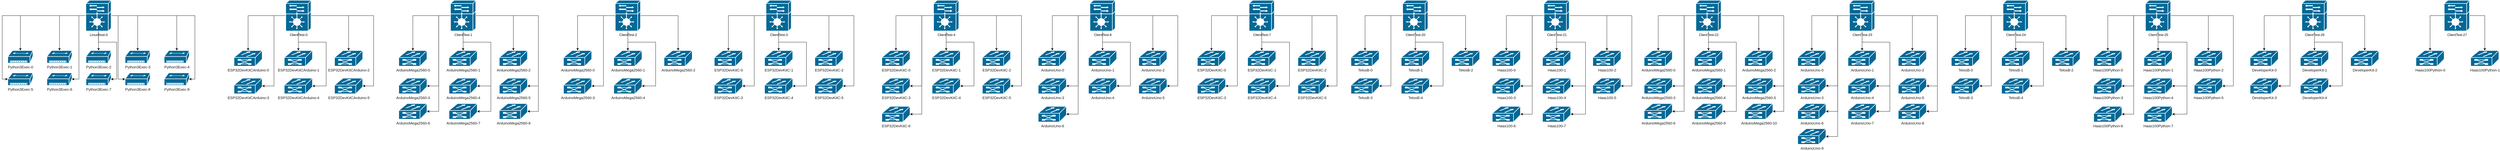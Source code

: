 <mxfile version="14.5.8" type="github">
  <diagram id="1W3HjO3jJwhMHzLndbBK">
    <mxGraphModel dx="1298" dy="713" grid="1" gridSize="10" guides="1" tooltips="1" connect="1" arrows="1" fold="1" page="1" pageScale="1" pageWidth="827" pageHeight="1169" math="0" shadow="0">
      <root>
        <mxCell id="0" />
        <mxCell id="1" parent="0" />
        <mxCell id="d2ImH5UCGWpv8bORTgFu-2" value="&lt;span style=&quot;color: rgb(25 , 25 , 25) ; font-size: 13.333px ; background-color: rgb(255 , 255 , 255)&quot;&gt;Python3Exec-0&lt;/span&gt;" style="shape=mxgraph.cisco.hubs_and_gateways.small_hub;html=1;pointerEvents=1;dashed=0;fillColor=#036897;strokeColor=#ffffff;strokeWidth=2;verticalLabelPosition=bottom;verticalAlign=top;align=center;outlineConnect=0;" vertex="1" parent="1">
          <mxGeometry x="60" y="430" width="90" height="45" as="geometry" />
        </mxCell>
        <mxCell id="d2ImH5UCGWpv8bORTgFu-3" value="&lt;span style=&quot;color: rgb(25 , 25 , 25) ; font-size: 13.333px ; background-color: rgb(255 , 255 , 255)&quot;&gt;Python3Exec-1&lt;/span&gt;" style="shape=mxgraph.cisco.hubs_and_gateways.small_hub;html=1;pointerEvents=1;dashed=0;fillColor=#036897;strokeColor=#ffffff;strokeWidth=2;verticalLabelPosition=bottom;verticalAlign=top;align=center;outlineConnect=0;" vertex="1" parent="1">
          <mxGeometry x="200" y="430" width="90" height="45" as="geometry" />
        </mxCell>
        <mxCell id="d2ImH5UCGWpv8bORTgFu-5" value="&lt;span style=&quot;color: rgb(25 , 25 , 25) ; font-size: 13.333px ; background-color: rgb(255 , 255 , 255)&quot;&gt;Python3Exec-3&lt;/span&gt;" style="shape=mxgraph.cisco.hubs_and_gateways.small_hub;html=1;pointerEvents=1;dashed=0;fillColor=#036897;strokeColor=#ffffff;strokeWidth=2;verticalLabelPosition=bottom;verticalAlign=top;align=center;outlineConnect=0;" vertex="1" parent="1">
          <mxGeometry x="480" y="430" width="90" height="45" as="geometry" />
        </mxCell>
        <mxCell id="d2ImH5UCGWpv8bORTgFu-6" value="&lt;span style=&quot;color: rgb(25 , 25 , 25) ; font-size: 13.333px ; background-color: rgb(255 , 255 , 255)&quot;&gt;Python3Exec-5&lt;/span&gt;" style="shape=mxgraph.cisco.hubs_and_gateways.small_hub;html=1;pointerEvents=1;dashed=0;fillColor=#036897;strokeColor=#ffffff;strokeWidth=2;verticalLabelPosition=bottom;verticalAlign=top;align=center;outlineConnect=0;" vertex="1" parent="1">
          <mxGeometry x="60" y="510" width="90" height="45" as="geometry" />
        </mxCell>
        <mxCell id="d2ImH5UCGWpv8bORTgFu-7" value="&lt;span style=&quot;color: rgb(25 , 25 , 25) ; font-size: 13.333px ; background-color: rgb(255 , 255 , 255)&quot;&gt;Python3Exec-6&lt;/span&gt;" style="shape=mxgraph.cisco.hubs_and_gateways.small_hub;html=1;pointerEvents=1;dashed=0;fillColor=#036897;strokeColor=#ffffff;strokeWidth=2;verticalLabelPosition=bottom;verticalAlign=top;align=center;outlineConnect=0;" vertex="1" parent="1">
          <mxGeometry x="200" y="510" width="90" height="45" as="geometry" />
        </mxCell>
        <mxCell id="d2ImH5UCGWpv8bORTgFu-8" value="&lt;span style=&quot;color: rgb(25 , 25 , 25) ; font-size: 13.333px ; background-color: rgb(255 , 255 , 255)&quot;&gt;Python3Exec-7&lt;/span&gt;" style="shape=mxgraph.cisco.hubs_and_gateways.small_hub;html=1;pointerEvents=1;dashed=0;fillColor=#036897;strokeColor=#ffffff;strokeWidth=2;verticalLabelPosition=bottom;verticalAlign=top;align=center;outlineConnect=0;" vertex="1" parent="1">
          <mxGeometry x="340" y="510" width="90" height="45" as="geometry" />
        </mxCell>
        <mxCell id="d2ImH5UCGWpv8bORTgFu-9" value="&lt;span style=&quot;color: rgb(25 , 25 , 25) ; font-size: 13.333px ; background-color: rgb(255 , 255 , 255)&quot;&gt;Python3Exec-8&lt;/span&gt;" style="shape=mxgraph.cisco.hubs_and_gateways.small_hub;html=1;pointerEvents=1;dashed=0;fillColor=#036897;strokeColor=#ffffff;strokeWidth=2;verticalLabelPosition=bottom;verticalAlign=top;align=center;outlineConnect=0;" vertex="1" parent="1">
          <mxGeometry x="480" y="510" width="90" height="45" as="geometry" />
        </mxCell>
        <mxCell id="d2ImH5UCGWpv8bORTgFu-10" value="&lt;span style=&quot;color: rgb(25 , 25 , 25) ; font-size: 13.333px ; background-color: rgb(255 , 255 , 255)&quot;&gt;Python3Exec-4&lt;/span&gt;" style="shape=mxgraph.cisco.hubs_and_gateways.small_hub;html=1;pointerEvents=1;dashed=0;fillColor=#036897;strokeColor=#ffffff;strokeWidth=2;verticalLabelPosition=bottom;verticalAlign=top;align=center;outlineConnect=0;" vertex="1" parent="1">
          <mxGeometry x="620" y="430" width="90" height="45" as="geometry" />
        </mxCell>
        <mxCell id="d2ImH5UCGWpv8bORTgFu-11" value="&lt;span style=&quot;color: rgb(25 , 25 , 25) ; font-size: 13.333px ; background-color: rgb(255 , 255 , 255)&quot;&gt;Python3Exec-9&lt;/span&gt;" style="shape=mxgraph.cisco.hubs_and_gateways.small_hub;html=1;pointerEvents=1;dashed=0;fillColor=#036897;strokeColor=#ffffff;strokeWidth=2;verticalLabelPosition=bottom;verticalAlign=top;align=center;outlineConnect=0;" vertex="1" parent="1">
          <mxGeometry x="620" y="510" width="90" height="45" as="geometry" />
        </mxCell>
        <mxCell id="d2ImH5UCGWpv8bORTgFu-14" style="edgeStyle=orthogonalEdgeStyle;rounded=0;orthogonalLoop=1;jettySize=auto;html=1;" edge="1" parent="1" source="d2ImH5UCGWpv8bORTgFu-12" target="d2ImH5UCGWpv8bORTgFu-5">
          <mxGeometry relative="1" as="geometry" />
        </mxCell>
        <mxCell id="d2ImH5UCGWpv8bORTgFu-15" style="edgeStyle=orthogonalEdgeStyle;rounded=0;orthogonalLoop=1;jettySize=auto;html=1;" edge="1" parent="1" source="d2ImH5UCGWpv8bORTgFu-12" target="d2ImH5UCGWpv8bORTgFu-10">
          <mxGeometry relative="1" as="geometry" />
        </mxCell>
        <mxCell id="d2ImH5UCGWpv8bORTgFu-16" style="edgeStyle=orthogonalEdgeStyle;rounded=0;orthogonalLoop=1;jettySize=auto;html=1;" edge="1" parent="1" source="d2ImH5UCGWpv8bORTgFu-12" target="d2ImH5UCGWpv8bORTgFu-3">
          <mxGeometry relative="1" as="geometry" />
        </mxCell>
        <mxCell id="d2ImH5UCGWpv8bORTgFu-17" style="edgeStyle=orthogonalEdgeStyle;rounded=0;orthogonalLoop=1;jettySize=auto;html=1;" edge="1" parent="1" source="d2ImH5UCGWpv8bORTgFu-12" target="d2ImH5UCGWpv8bORTgFu-2">
          <mxGeometry relative="1" as="geometry" />
        </mxCell>
        <mxCell id="d2ImH5UCGWpv8bORTgFu-24" style="edgeStyle=orthogonalEdgeStyle;rounded=0;orthogonalLoop=1;jettySize=auto;html=1;exitX=0;exitY=0.5;exitDx=0;exitDy=0;exitPerimeter=0;entryX=0;entryY=0.5;entryDx=0;entryDy=0;entryPerimeter=0;" edge="1" parent="1" source="d2ImH5UCGWpv8bORTgFu-12" target="d2ImH5UCGWpv8bORTgFu-6">
          <mxGeometry relative="1" as="geometry" />
        </mxCell>
        <mxCell id="d2ImH5UCGWpv8bORTgFu-27" style="edgeStyle=orthogonalEdgeStyle;rounded=0;orthogonalLoop=1;jettySize=auto;html=1;entryX=0.99;entryY=0.5;entryDx=0;entryDy=0;entryPerimeter=0;" edge="1" parent="1" source="d2ImH5UCGWpv8bORTgFu-12" target="d2ImH5UCGWpv8bORTgFu-11">
          <mxGeometry relative="1" as="geometry" />
        </mxCell>
        <mxCell id="d2ImH5UCGWpv8bORTgFu-28" style="edgeStyle=orthogonalEdgeStyle;rounded=0;orthogonalLoop=1;jettySize=auto;html=1;entryX=0.99;entryY=0.5;entryDx=0;entryDy=0;entryPerimeter=0;" edge="1" parent="1" source="d2ImH5UCGWpv8bORTgFu-12" target="d2ImH5UCGWpv8bORTgFu-7">
          <mxGeometry relative="1" as="geometry" />
        </mxCell>
        <mxCell id="d2ImH5UCGWpv8bORTgFu-31" style="edgeStyle=orthogonalEdgeStyle;rounded=0;orthogonalLoop=1;jettySize=auto;html=1;entryX=0;entryY=0.5;entryDx=0;entryDy=0;entryPerimeter=0;" edge="1" parent="1" source="d2ImH5UCGWpv8bORTgFu-12" target="d2ImH5UCGWpv8bORTgFu-9">
          <mxGeometry relative="1" as="geometry" />
        </mxCell>
        <mxCell id="d2ImH5UCGWpv8bORTgFu-65" style="edgeStyle=orthogonalEdgeStyle;rounded=0;orthogonalLoop=1;jettySize=auto;html=1;entryX=0.99;entryY=0.5;entryDx=0;entryDy=0;entryPerimeter=0;" edge="1" parent="1" source="d2ImH5UCGWpv8bORTgFu-12" target="d2ImH5UCGWpv8bORTgFu-8">
          <mxGeometry relative="1" as="geometry">
            <Array as="points">
              <mxPoint x="385" y="400" />
              <mxPoint x="450" y="400" />
              <mxPoint x="450" y="533" />
            </Array>
          </mxGeometry>
        </mxCell>
        <mxCell id="d2ImH5UCGWpv8bORTgFu-66" style="edgeStyle=orthogonalEdgeStyle;rounded=0;orthogonalLoop=1;jettySize=auto;html=1;entryX=0.5;entryY=0;entryDx=0;entryDy=0;entryPerimeter=0;" edge="1" parent="1" source="d2ImH5UCGWpv8bORTgFu-12" target="d2ImH5UCGWpv8bORTgFu-4">
          <mxGeometry relative="1" as="geometry" />
        </mxCell>
        <mxCell id="d2ImH5UCGWpv8bORTgFu-12" value="LinuxHost-0" style="shape=mxgraph.cisco.controllers_and_modules.service_module;html=1;pointerEvents=1;dashed=0;fillColor=#036897;strokeColor=#ffffff;strokeWidth=2;verticalLabelPosition=bottom;verticalAlign=top;align=center;outlineConnect=0;" vertex="1" parent="1">
          <mxGeometry x="339.5" y="250" width="90.5" height="110" as="geometry" />
        </mxCell>
        <mxCell id="d2ImH5UCGWpv8bORTgFu-4" value="&lt;span style=&quot;color: rgb(25 , 25 , 25) ; font-size: 13.333px ; background-color: rgb(255 , 255 , 255)&quot;&gt;Python3Exec-2&lt;/span&gt;" style="shape=mxgraph.cisco.hubs_and_gateways.small_hub;html=1;pointerEvents=1;dashed=0;fillColor=#036897;strokeColor=#ffffff;strokeWidth=2;verticalLabelPosition=bottom;verticalAlign=top;align=center;outlineConnect=0;" vertex="1" parent="1">
          <mxGeometry x="340" y="430" width="90" height="45" as="geometry" />
        </mxCell>
        <mxCell id="d2ImH5UCGWpv8bORTgFu-54" style="edgeStyle=orthogonalEdgeStyle;rounded=0;orthogonalLoop=1;jettySize=auto;html=1;" edge="1" parent="1" source="d2ImH5UCGWpv8bORTgFu-45" target="d2ImH5UCGWpv8bORTgFu-53">
          <mxGeometry relative="1" as="geometry" />
        </mxCell>
        <mxCell id="d2ImH5UCGWpv8bORTgFu-60" style="edgeStyle=orthogonalEdgeStyle;rounded=0;orthogonalLoop=1;jettySize=auto;html=1;exitX=0.5;exitY=1;exitDx=0;exitDy=0;exitPerimeter=0;entryX=0.5;entryY=0;entryDx=0;entryDy=0;entryPerimeter=0;" edge="1" parent="1" source="d2ImH5UCGWpv8bORTgFu-45" target="d2ImH5UCGWpv8bORTgFu-55">
          <mxGeometry relative="1" as="geometry" />
        </mxCell>
        <mxCell id="d2ImH5UCGWpv8bORTgFu-61" style="edgeStyle=orthogonalEdgeStyle;rounded=0;orthogonalLoop=1;jettySize=auto;html=1;exitX=1;exitY=0.5;exitDx=0;exitDy=0;exitPerimeter=0;" edge="1" parent="1" source="d2ImH5UCGWpv8bORTgFu-45" target="d2ImH5UCGWpv8bORTgFu-56">
          <mxGeometry relative="1" as="geometry" />
        </mxCell>
        <mxCell id="d2ImH5UCGWpv8bORTgFu-62" style="edgeStyle=orthogonalEdgeStyle;rounded=0;orthogonalLoop=1;jettySize=auto;html=1;exitX=0;exitY=0.5;exitDx=0;exitDy=0;exitPerimeter=0;entryX=1;entryY=0.5;entryDx=0;entryDy=0;entryPerimeter=0;" edge="1" parent="1" source="d2ImH5UCGWpv8bORTgFu-45" target="d2ImH5UCGWpv8bORTgFu-57">
          <mxGeometry relative="1" as="geometry" />
        </mxCell>
        <mxCell id="d2ImH5UCGWpv8bORTgFu-63" style="edgeStyle=orthogonalEdgeStyle;rounded=0;orthogonalLoop=1;jettySize=auto;html=1;exitX=0.5;exitY=1;exitDx=0;exitDy=0;exitPerimeter=0;entryX=1;entryY=0.5;entryDx=0;entryDy=0;entryPerimeter=0;" edge="1" parent="1" source="d2ImH5UCGWpv8bORTgFu-45" target="d2ImH5UCGWpv8bORTgFu-58">
          <mxGeometry relative="1" as="geometry">
            <Array as="points">
              <mxPoint x="1101" y="400" />
              <mxPoint x="1200" y="400" />
              <mxPoint x="1200" y="557" />
            </Array>
          </mxGeometry>
        </mxCell>
        <mxCell id="d2ImH5UCGWpv8bORTgFu-64" style="edgeStyle=orthogonalEdgeStyle;rounded=0;orthogonalLoop=1;jettySize=auto;html=1;entryX=1;entryY=0.5;entryDx=0;entryDy=0;entryPerimeter=0;" edge="1" parent="1" source="d2ImH5UCGWpv8bORTgFu-45" target="d2ImH5UCGWpv8bORTgFu-59">
          <mxGeometry relative="1" as="geometry">
            <Array as="points">
              <mxPoint x="1370" y="305" />
              <mxPoint x="1370" y="557" />
            </Array>
          </mxGeometry>
        </mxCell>
        <mxCell id="d2ImH5UCGWpv8bORTgFu-45" value="ClientTest-0" style="shape=mxgraph.cisco.controllers_and_modules.service_module;html=1;pointerEvents=1;dashed=0;fillColor=#036897;strokeColor=#ffffff;strokeWidth=2;verticalLabelPosition=bottom;verticalAlign=top;align=center;outlineConnect=0;" vertex="1" parent="1">
          <mxGeometry x="1055.25" y="250" width="90.5" height="110" as="geometry" />
        </mxCell>
        <mxCell id="d2ImH5UCGWpv8bORTgFu-53" value="&lt;meta charset=&quot;utf-8&quot;&gt;&lt;span style=&quot;color: rgb(25, 25, 25); font-family: helvetica; font-size: 13.333px; font-style: normal; font-weight: 400; letter-spacing: normal; text-align: center; text-indent: 0px; text-transform: none; word-spacing: 0px; background-color: rgb(255, 255, 255); display: inline; float: none;&quot;&gt;ESP32DevKitCArduino-0&lt;/span&gt;" style="shape=mxgraph.cisco.misc.iptc;html=1;pointerEvents=1;dashed=0;fillColor=#036897;strokeColor=#ffffff;strokeWidth=2;verticalLabelPosition=bottom;verticalAlign=top;align=center;outlineConnect=0;" vertex="1" parent="1">
          <mxGeometry x="870" y="430" width="101" height="56" as="geometry" />
        </mxCell>
        <mxCell id="d2ImH5UCGWpv8bORTgFu-55" value="&lt;span style=&quot;color: rgb(25 , 25 , 25) ; font-family: &amp;#34;helvetica&amp;#34; ; font-size: 13.333px ; font-style: normal ; font-weight: 400 ; letter-spacing: normal ; text-align: center ; text-indent: 0px ; text-transform: none ; word-spacing: 0px ; background-color: rgb(255 , 255 , 255) ; display: inline ; float: none&quot;&gt;ESP32DevKitCArduino-1&lt;/span&gt;" style="shape=mxgraph.cisco.misc.iptc;html=1;pointerEvents=1;dashed=0;fillColor=#036897;strokeColor=#ffffff;strokeWidth=2;verticalLabelPosition=bottom;verticalAlign=top;align=center;outlineConnect=0;" vertex="1" parent="1">
          <mxGeometry x="1050" y="430" width="101" height="56" as="geometry" />
        </mxCell>
        <mxCell id="d2ImH5UCGWpv8bORTgFu-56" value="&lt;span style=&quot;color: rgb(25 , 25 , 25) ; font-family: &amp;#34;helvetica&amp;#34; ; font-size: 13.333px ; font-style: normal ; font-weight: 400 ; letter-spacing: normal ; text-align: center ; text-indent: 0px ; text-transform: none ; word-spacing: 0px ; background-color: rgb(255 , 255 , 255) ; display: inline ; float: none&quot;&gt;ESP32DevKitCArduino-2&lt;/span&gt;" style="shape=mxgraph.cisco.misc.iptc;html=1;pointerEvents=1;dashed=0;fillColor=#036897;strokeColor=#ffffff;strokeWidth=2;verticalLabelPosition=bottom;verticalAlign=top;align=center;outlineConnect=0;" vertex="1" parent="1">
          <mxGeometry x="1230" y="430" width="101" height="56" as="geometry" />
        </mxCell>
        <mxCell id="d2ImH5UCGWpv8bORTgFu-57" value="&lt;span style=&quot;color: rgb(25 , 25 , 25) ; font-family: &amp;#34;helvetica&amp;#34; ; font-size: 13.333px ; font-style: normal ; font-weight: 400 ; letter-spacing: normal ; text-align: center ; text-indent: 0px ; text-transform: none ; word-spacing: 0px ; background-color: rgb(255 , 255 , 255) ; display: inline ; float: none&quot;&gt;ESP32DevKitCArduino-3&lt;br&gt;&lt;/span&gt;" style="shape=mxgraph.cisco.misc.iptc;html=1;pointerEvents=1;dashed=0;fillColor=#036897;strokeColor=#ffffff;strokeWidth=2;verticalLabelPosition=bottom;verticalAlign=top;align=center;outlineConnect=0;" vertex="1" parent="1">
          <mxGeometry x="870" y="529" width="101" height="56" as="geometry" />
        </mxCell>
        <mxCell id="d2ImH5UCGWpv8bORTgFu-58" value="&lt;span style=&quot;color: rgb(25 , 25 , 25) ; font-family: &amp;#34;helvetica&amp;#34; ; font-size: 13.333px ; font-style: normal ; font-weight: 400 ; letter-spacing: normal ; text-align: center ; text-indent: 0px ; text-transform: none ; word-spacing: 0px ; background-color: rgb(255 , 255 , 255) ; display: inline ; float: none&quot;&gt;ESP32DevKitCArduino-4&lt;br&gt;&lt;/span&gt;" style="shape=mxgraph.cisco.misc.iptc;html=1;pointerEvents=1;dashed=0;fillColor=#036897;strokeColor=#ffffff;strokeWidth=2;verticalLabelPosition=bottom;verticalAlign=top;align=center;outlineConnect=0;" vertex="1" parent="1">
          <mxGeometry x="1050" y="529" width="101" height="56" as="geometry" />
        </mxCell>
        <mxCell id="d2ImH5UCGWpv8bORTgFu-59" value="&lt;span style=&quot;color: rgb(25 , 25 , 25) ; font-family: &amp;#34;helvetica&amp;#34; ; font-size: 13.333px ; font-style: normal ; font-weight: 400 ; letter-spacing: normal ; text-align: center ; text-indent: 0px ; text-transform: none ; word-spacing: 0px ; background-color: rgb(255 , 255 , 255) ; display: inline ; float: none&quot;&gt;ESP32DevKitCArduino-5&lt;br&gt;&lt;/span&gt;" style="shape=mxgraph.cisco.misc.iptc;html=1;pointerEvents=1;dashed=0;fillColor=#036897;strokeColor=#ffffff;strokeWidth=2;verticalLabelPosition=bottom;verticalAlign=top;align=center;outlineConnect=0;" vertex="1" parent="1">
          <mxGeometry x="1230" y="529" width="101" height="56" as="geometry" />
        </mxCell>
        <mxCell id="d2ImH5UCGWpv8bORTgFu-80" style="edgeStyle=orthogonalEdgeStyle;rounded=0;orthogonalLoop=1;jettySize=auto;html=1;" edge="1" parent="1" source="d2ImH5UCGWpv8bORTgFu-86" target="d2ImH5UCGWpv8bORTgFu-87">
          <mxGeometry relative="1" as="geometry" />
        </mxCell>
        <mxCell id="d2ImH5UCGWpv8bORTgFu-81" style="edgeStyle=orthogonalEdgeStyle;rounded=0;orthogonalLoop=1;jettySize=auto;html=1;exitX=0.5;exitY=1;exitDx=0;exitDy=0;exitPerimeter=0;entryX=0.5;entryY=0;entryDx=0;entryDy=0;entryPerimeter=0;" edge="1" parent="1" source="d2ImH5UCGWpv8bORTgFu-86" target="d2ImH5UCGWpv8bORTgFu-88">
          <mxGeometry relative="1" as="geometry" />
        </mxCell>
        <mxCell id="d2ImH5UCGWpv8bORTgFu-82" style="edgeStyle=orthogonalEdgeStyle;rounded=0;orthogonalLoop=1;jettySize=auto;html=1;exitX=1;exitY=0.5;exitDx=0;exitDy=0;exitPerimeter=0;" edge="1" parent="1" source="d2ImH5UCGWpv8bORTgFu-86" target="d2ImH5UCGWpv8bORTgFu-89">
          <mxGeometry relative="1" as="geometry" />
        </mxCell>
        <mxCell id="d2ImH5UCGWpv8bORTgFu-83" style="edgeStyle=orthogonalEdgeStyle;rounded=0;orthogonalLoop=1;jettySize=auto;html=1;exitX=0;exitY=0.5;exitDx=0;exitDy=0;exitPerimeter=0;entryX=1;entryY=0.5;entryDx=0;entryDy=0;entryPerimeter=0;" edge="1" parent="1" source="d2ImH5UCGWpv8bORTgFu-86" target="d2ImH5UCGWpv8bORTgFu-90">
          <mxGeometry relative="1" as="geometry" />
        </mxCell>
        <mxCell id="d2ImH5UCGWpv8bORTgFu-84" style="edgeStyle=orthogonalEdgeStyle;rounded=0;orthogonalLoop=1;jettySize=auto;html=1;exitX=0.5;exitY=1;exitDx=0;exitDy=0;exitPerimeter=0;entryX=1;entryY=0.5;entryDx=0;entryDy=0;entryPerimeter=0;" edge="1" parent="1" source="d2ImH5UCGWpv8bORTgFu-86" target="d2ImH5UCGWpv8bORTgFu-91">
          <mxGeometry relative="1" as="geometry">
            <Array as="points">
              <mxPoint x="1691" y="400" />
              <mxPoint x="1790" y="400" />
              <mxPoint x="1790" y="557" />
            </Array>
          </mxGeometry>
        </mxCell>
        <mxCell id="d2ImH5UCGWpv8bORTgFu-85" style="edgeStyle=orthogonalEdgeStyle;rounded=0;orthogonalLoop=1;jettySize=auto;html=1;entryX=1;entryY=0.5;entryDx=0;entryDy=0;entryPerimeter=0;" edge="1" parent="1" source="d2ImH5UCGWpv8bORTgFu-86" target="d2ImH5UCGWpv8bORTgFu-92">
          <mxGeometry relative="1" as="geometry">
            <Array as="points">
              <mxPoint x="1960" y="305" />
              <mxPoint x="1960" y="557" />
            </Array>
          </mxGeometry>
        </mxCell>
        <mxCell id="d2ImH5UCGWpv8bORTgFu-97" style="edgeStyle=orthogonalEdgeStyle;rounded=0;orthogonalLoop=1;jettySize=auto;html=1;entryX=1;entryY=0.5;entryDx=0;entryDy=0;entryPerimeter=0;" edge="1" parent="1" source="d2ImH5UCGWpv8bORTgFu-86" target="d2ImH5UCGWpv8bORTgFu-96">
          <mxGeometry relative="1" as="geometry">
            <Array as="points">
              <mxPoint x="1960" y="305" />
              <mxPoint x="1960" y="648" />
            </Array>
          </mxGeometry>
        </mxCell>
        <mxCell id="d2ImH5UCGWpv8bORTgFu-98" style="edgeStyle=orthogonalEdgeStyle;rounded=0;orthogonalLoop=1;jettySize=auto;html=1;entryX=1;entryY=0.5;entryDx=0;entryDy=0;entryPerimeter=0;" edge="1" parent="1" source="d2ImH5UCGWpv8bORTgFu-86" target="d2ImH5UCGWpv8bORTgFu-94">
          <mxGeometry relative="1" as="geometry" />
        </mxCell>
        <mxCell id="d2ImH5UCGWpv8bORTgFu-100" style="edgeStyle=orthogonalEdgeStyle;rounded=0;orthogonalLoop=1;jettySize=auto;html=1;entryX=1;entryY=0.5;entryDx=0;entryDy=0;entryPerimeter=0;" edge="1" parent="1" source="d2ImH5UCGWpv8bORTgFu-86" target="d2ImH5UCGWpv8bORTgFu-95">
          <mxGeometry relative="1" as="geometry">
            <Array as="points">
              <mxPoint x="1691" y="400" />
              <mxPoint x="1790" y="400" />
              <mxPoint x="1790" y="648" />
            </Array>
          </mxGeometry>
        </mxCell>
        <mxCell id="d2ImH5UCGWpv8bORTgFu-86" value="ClientTest-1" style="shape=mxgraph.cisco.controllers_and_modules.service_module;html=1;pointerEvents=1;dashed=0;fillColor=#036897;strokeColor=#ffffff;strokeWidth=2;verticalLabelPosition=bottom;verticalAlign=top;align=center;outlineConnect=0;" vertex="1" parent="1">
          <mxGeometry x="1645.25" y="250" width="90.5" height="110" as="geometry" />
        </mxCell>
        <mxCell id="d2ImH5UCGWpv8bORTgFu-87" value="&lt;span style=&quot;color: rgb(25 , 25 , 25) ; font-size: 13.333px ; background-color: rgb(255 , 255 , 255)&quot;&gt;ArduinoMega2560-0&lt;/span&gt;" style="shape=mxgraph.cisco.misc.iptc;html=1;pointerEvents=1;dashed=0;fillColor=#036897;strokeColor=#ffffff;strokeWidth=2;verticalLabelPosition=bottom;verticalAlign=top;align=center;outlineConnect=0;" vertex="1" parent="1">
          <mxGeometry x="1460" y="430" width="101" height="56" as="geometry" />
        </mxCell>
        <mxCell id="d2ImH5UCGWpv8bORTgFu-88" value="&lt;span style=&quot;color: rgb(25 , 25 , 25) ; font-size: 13.333px ; background-color: rgb(255 , 255 , 255)&quot;&gt;ArduinoMega2560-1&lt;/span&gt;" style="shape=mxgraph.cisco.misc.iptc;html=1;pointerEvents=1;dashed=0;fillColor=#036897;strokeColor=#ffffff;strokeWidth=2;verticalLabelPosition=bottom;verticalAlign=top;align=center;outlineConnect=0;" vertex="1" parent="1">
          <mxGeometry x="1640" y="430" width="101" height="56" as="geometry" />
        </mxCell>
        <mxCell id="d2ImH5UCGWpv8bORTgFu-89" value="&lt;span style=&quot;color: rgb(25 , 25 , 25) ; font-size: 13.333px ; background-color: rgb(255 , 255 , 255)&quot;&gt;ArduinoMega2560-2&lt;/span&gt;" style="shape=mxgraph.cisco.misc.iptc;html=1;pointerEvents=1;dashed=0;fillColor=#036897;strokeColor=#ffffff;strokeWidth=2;verticalLabelPosition=bottom;verticalAlign=top;align=center;outlineConnect=0;" vertex="1" parent="1">
          <mxGeometry x="1820" y="430" width="101" height="56" as="geometry" />
        </mxCell>
        <mxCell id="d2ImH5UCGWpv8bORTgFu-90" value="&lt;span style=&quot;color: rgb(25 , 25 , 25) ; font-family: &amp;#34;helvetica&amp;#34; ; font-size: 13.333px ; font-style: normal ; font-weight: 400 ; letter-spacing: normal ; text-align: center ; text-indent: 0px ; text-transform: none ; word-spacing: 0px ; background-color: rgb(255 , 255 , 255) ; display: inline ; float: none&quot;&gt;&lt;span style=&quot;font-size: 13.333px&quot;&gt;ArduinoMega2560-3&lt;/span&gt;&lt;br&gt;&lt;/span&gt;" style="shape=mxgraph.cisco.misc.iptc;html=1;pointerEvents=1;dashed=0;fillColor=#036897;strokeColor=#ffffff;strokeWidth=2;verticalLabelPosition=bottom;verticalAlign=top;align=center;outlineConnect=0;" vertex="1" parent="1">
          <mxGeometry x="1460" y="529" width="101" height="56" as="geometry" />
        </mxCell>
        <mxCell id="d2ImH5UCGWpv8bORTgFu-91" value="&lt;span style=&quot;color: rgb(25 , 25 , 25) ; font-family: &amp;#34;helvetica&amp;#34; ; font-size: 13.333px ; font-style: normal ; font-weight: 400 ; letter-spacing: normal ; text-align: center ; text-indent: 0px ; text-transform: none ; word-spacing: 0px ; background-color: rgb(255 , 255 , 255) ; display: inline ; float: none&quot;&gt;&lt;span style=&quot;font-size: 13.333px&quot;&gt;ArduinoMega2560-4&lt;/span&gt;&lt;br&gt;&lt;/span&gt;" style="shape=mxgraph.cisco.misc.iptc;html=1;pointerEvents=1;dashed=0;fillColor=#036897;strokeColor=#ffffff;strokeWidth=2;verticalLabelPosition=bottom;verticalAlign=top;align=center;outlineConnect=0;" vertex="1" parent="1">
          <mxGeometry x="1640" y="529" width="101" height="56" as="geometry" />
        </mxCell>
        <mxCell id="d2ImH5UCGWpv8bORTgFu-92" value="&lt;span style=&quot;color: rgb(25 , 25 , 25) ; font-family: &amp;#34;helvetica&amp;#34; ; font-size: 13.333px ; font-style: normal ; font-weight: 400 ; letter-spacing: normal ; text-align: center ; text-indent: 0px ; text-transform: none ; word-spacing: 0px ; background-color: rgb(255 , 255 , 255) ; display: inline ; float: none&quot;&gt;&lt;span style=&quot;font-size: 13.333px&quot;&gt;ArduinoMega2560-5&lt;/span&gt;&lt;br&gt;&lt;/span&gt;" style="shape=mxgraph.cisco.misc.iptc;html=1;pointerEvents=1;dashed=0;fillColor=#036897;strokeColor=#ffffff;strokeWidth=2;verticalLabelPosition=bottom;verticalAlign=top;align=center;outlineConnect=0;" vertex="1" parent="1">
          <mxGeometry x="1820" y="529" width="101" height="56" as="geometry" />
        </mxCell>
        <mxCell id="d2ImH5UCGWpv8bORTgFu-94" value="&lt;span style=&quot;color: rgb(25 , 25 , 25) ; font-family: &amp;#34;helvetica&amp;#34; ; font-size: 13.333px ; font-style: normal ; font-weight: 400 ; letter-spacing: normal ; text-align: center ; text-indent: 0px ; text-transform: none ; word-spacing: 0px ; background-color: rgb(255 , 255 , 255) ; display: inline ; float: none&quot;&gt;&lt;span style=&quot;font-size: 13.333px&quot;&gt;ArduinoMega2560-6&lt;/span&gt;&lt;br&gt;&lt;/span&gt;" style="shape=mxgraph.cisco.misc.iptc;html=1;pointerEvents=1;dashed=0;fillColor=#036897;strokeColor=#ffffff;strokeWidth=2;verticalLabelPosition=bottom;verticalAlign=top;align=center;outlineConnect=0;" vertex="1" parent="1">
          <mxGeometry x="1460" y="620" width="101" height="56" as="geometry" />
        </mxCell>
        <mxCell id="d2ImH5UCGWpv8bORTgFu-95" value="&lt;span style=&quot;color: rgb(25 , 25 , 25) ; font-family: &amp;#34;helvetica&amp;#34; ; font-size: 13.333px ; font-style: normal ; font-weight: 400 ; letter-spacing: normal ; text-align: center ; text-indent: 0px ; text-transform: none ; word-spacing: 0px ; background-color: rgb(255 , 255 , 255) ; display: inline ; float: none&quot;&gt;&lt;span style=&quot;font-size: 13.333px&quot;&gt;ArduinoMega2560-7&lt;/span&gt;&lt;br&gt;&lt;/span&gt;" style="shape=mxgraph.cisco.misc.iptc;html=1;pointerEvents=1;dashed=0;fillColor=#036897;strokeColor=#ffffff;strokeWidth=2;verticalLabelPosition=bottom;verticalAlign=top;align=center;outlineConnect=0;" vertex="1" parent="1">
          <mxGeometry x="1640" y="620" width="101" height="56" as="geometry" />
        </mxCell>
        <mxCell id="d2ImH5UCGWpv8bORTgFu-96" value="&lt;span style=&quot;color: rgb(25 , 25 , 25) ; font-family: &amp;#34;helvetica&amp;#34; ; font-size: 13.333px ; font-style: normal ; font-weight: 400 ; letter-spacing: normal ; text-align: center ; text-indent: 0px ; text-transform: none ; word-spacing: 0px ; background-color: rgb(255 , 255 , 255) ; display: inline ; float: none&quot;&gt;&lt;span style=&quot;font-size: 13.333px&quot;&gt;ArduinoMega2560-8&lt;/span&gt;&lt;br&gt;&lt;/span&gt;" style="shape=mxgraph.cisco.misc.iptc;html=1;pointerEvents=1;dashed=0;fillColor=#036897;strokeColor=#ffffff;strokeWidth=2;verticalLabelPosition=bottom;verticalAlign=top;align=center;outlineConnect=0;" vertex="1" parent="1">
          <mxGeometry x="1820" y="620" width="101" height="56" as="geometry" />
        </mxCell>
        <mxCell id="d2ImH5UCGWpv8bORTgFu-101" style="edgeStyle=orthogonalEdgeStyle;rounded=0;orthogonalLoop=1;jettySize=auto;html=1;" edge="1" parent="1" source="d2ImH5UCGWpv8bORTgFu-110" target="d2ImH5UCGWpv8bORTgFu-111">
          <mxGeometry relative="1" as="geometry" />
        </mxCell>
        <mxCell id="d2ImH5UCGWpv8bORTgFu-102" style="edgeStyle=orthogonalEdgeStyle;rounded=0;orthogonalLoop=1;jettySize=auto;html=1;exitX=0.5;exitY=1;exitDx=0;exitDy=0;exitPerimeter=0;entryX=0.5;entryY=0;entryDx=0;entryDy=0;entryPerimeter=0;" edge="1" parent="1" source="d2ImH5UCGWpv8bORTgFu-110" target="d2ImH5UCGWpv8bORTgFu-112">
          <mxGeometry relative="1" as="geometry" />
        </mxCell>
        <mxCell id="d2ImH5UCGWpv8bORTgFu-103" style="edgeStyle=orthogonalEdgeStyle;rounded=0;orthogonalLoop=1;jettySize=auto;html=1;exitX=1;exitY=0.5;exitDx=0;exitDy=0;exitPerimeter=0;" edge="1" parent="1" source="d2ImH5UCGWpv8bORTgFu-110" target="d2ImH5UCGWpv8bORTgFu-113">
          <mxGeometry relative="1" as="geometry" />
        </mxCell>
        <mxCell id="d2ImH5UCGWpv8bORTgFu-104" style="edgeStyle=orthogonalEdgeStyle;rounded=0;orthogonalLoop=1;jettySize=auto;html=1;exitX=0;exitY=0.5;exitDx=0;exitDy=0;exitPerimeter=0;entryX=1;entryY=0.5;entryDx=0;entryDy=0;entryPerimeter=0;" edge="1" parent="1" source="d2ImH5UCGWpv8bORTgFu-110" target="d2ImH5UCGWpv8bORTgFu-114">
          <mxGeometry relative="1" as="geometry" />
        </mxCell>
        <mxCell id="d2ImH5UCGWpv8bORTgFu-105" style="edgeStyle=orthogonalEdgeStyle;rounded=0;orthogonalLoop=1;jettySize=auto;html=1;exitX=0.5;exitY=1;exitDx=0;exitDy=0;exitPerimeter=0;entryX=1;entryY=0.5;entryDx=0;entryDy=0;entryPerimeter=0;" edge="1" parent="1" source="d2ImH5UCGWpv8bORTgFu-110" target="d2ImH5UCGWpv8bORTgFu-115">
          <mxGeometry relative="1" as="geometry">
            <Array as="points">
              <mxPoint x="2281" y="400" />
              <mxPoint x="2380" y="400" />
              <mxPoint x="2380" y="557" />
            </Array>
          </mxGeometry>
        </mxCell>
        <mxCell id="d2ImH5UCGWpv8bORTgFu-110" value="ClientTest-2" style="shape=mxgraph.cisco.controllers_and_modules.service_module;html=1;pointerEvents=1;dashed=0;fillColor=#036897;strokeColor=#ffffff;strokeWidth=2;verticalLabelPosition=bottom;verticalAlign=top;align=center;outlineConnect=0;" vertex="1" parent="1">
          <mxGeometry x="2235.25" y="250" width="90.5" height="110" as="geometry" />
        </mxCell>
        <mxCell id="d2ImH5UCGWpv8bORTgFu-111" value="&lt;span style=&quot;color: rgb(25 , 25 , 25) ; font-size: 13.333px ; background-color: rgb(255 , 255 , 255)&quot;&gt;ArduinoMega2560-0&lt;/span&gt;" style="shape=mxgraph.cisco.misc.iptc;html=1;pointerEvents=1;dashed=0;fillColor=#036897;strokeColor=#ffffff;strokeWidth=2;verticalLabelPosition=bottom;verticalAlign=top;align=center;outlineConnect=0;" vertex="1" parent="1">
          <mxGeometry x="2050" y="430" width="101" height="56" as="geometry" />
        </mxCell>
        <mxCell id="d2ImH5UCGWpv8bORTgFu-112" value="&lt;span style=&quot;color: rgb(25 , 25 , 25) ; font-size: 13.333px ; background-color: rgb(255 , 255 , 255)&quot;&gt;ArduinoMega2560-1&lt;/span&gt;" style="shape=mxgraph.cisco.misc.iptc;html=1;pointerEvents=1;dashed=0;fillColor=#036897;strokeColor=#ffffff;strokeWidth=2;verticalLabelPosition=bottom;verticalAlign=top;align=center;outlineConnect=0;" vertex="1" parent="1">
          <mxGeometry x="2230" y="430" width="101" height="56" as="geometry" />
        </mxCell>
        <mxCell id="d2ImH5UCGWpv8bORTgFu-113" value="&lt;span style=&quot;color: rgb(25 , 25 , 25) ; font-size: 13.333px ; background-color: rgb(255 , 255 , 255)&quot;&gt;ArduinoMega2560-2&lt;/span&gt;" style="shape=mxgraph.cisco.misc.iptc;html=1;pointerEvents=1;dashed=0;fillColor=#036897;strokeColor=#ffffff;strokeWidth=2;verticalLabelPosition=bottom;verticalAlign=top;align=center;outlineConnect=0;" vertex="1" parent="1">
          <mxGeometry x="2410" y="430" width="101" height="56" as="geometry" />
        </mxCell>
        <mxCell id="d2ImH5UCGWpv8bORTgFu-114" value="&lt;span style=&quot;color: rgb(25 , 25 , 25) ; font-family: &amp;#34;helvetica&amp;#34; ; font-size: 13.333px ; font-style: normal ; font-weight: 400 ; letter-spacing: normal ; text-align: center ; text-indent: 0px ; text-transform: none ; word-spacing: 0px ; background-color: rgb(255 , 255 , 255) ; display: inline ; float: none&quot;&gt;&lt;span style=&quot;font-size: 13.333px&quot;&gt;ArduinoMega2560-3&lt;/span&gt;&lt;br&gt;&lt;/span&gt;" style="shape=mxgraph.cisco.misc.iptc;html=1;pointerEvents=1;dashed=0;fillColor=#036897;strokeColor=#ffffff;strokeWidth=2;verticalLabelPosition=bottom;verticalAlign=top;align=center;outlineConnect=0;" vertex="1" parent="1">
          <mxGeometry x="2050" y="529" width="101" height="56" as="geometry" />
        </mxCell>
        <mxCell id="d2ImH5UCGWpv8bORTgFu-115" value="&lt;span style=&quot;color: rgb(25 , 25 , 25) ; font-family: &amp;#34;helvetica&amp;#34; ; font-size: 13.333px ; font-style: normal ; font-weight: 400 ; letter-spacing: normal ; text-align: center ; text-indent: 0px ; text-transform: none ; word-spacing: 0px ; background-color: rgb(255 , 255 , 255) ; display: inline ; float: none&quot;&gt;&lt;span style=&quot;font-size: 13.333px&quot;&gt;ArduinoMega2560-4&lt;/span&gt;&lt;br&gt;&lt;/span&gt;" style="shape=mxgraph.cisco.misc.iptc;html=1;pointerEvents=1;dashed=0;fillColor=#036897;strokeColor=#ffffff;strokeWidth=2;verticalLabelPosition=bottom;verticalAlign=top;align=center;outlineConnect=0;" vertex="1" parent="1">
          <mxGeometry x="2230" y="529" width="101" height="56" as="geometry" />
        </mxCell>
        <mxCell id="d2ImH5UCGWpv8bORTgFu-120" style="edgeStyle=orthogonalEdgeStyle;rounded=0;orthogonalLoop=1;jettySize=auto;html=1;" edge="1" parent="1" source="d2ImH5UCGWpv8bORTgFu-126" target="d2ImH5UCGWpv8bORTgFu-127">
          <mxGeometry relative="1" as="geometry" />
        </mxCell>
        <mxCell id="d2ImH5UCGWpv8bORTgFu-121" style="edgeStyle=orthogonalEdgeStyle;rounded=0;orthogonalLoop=1;jettySize=auto;html=1;exitX=0.5;exitY=1;exitDx=0;exitDy=0;exitPerimeter=0;entryX=0.5;entryY=0;entryDx=0;entryDy=0;entryPerimeter=0;" edge="1" parent="1" source="d2ImH5UCGWpv8bORTgFu-126" target="d2ImH5UCGWpv8bORTgFu-128">
          <mxGeometry relative="1" as="geometry" />
        </mxCell>
        <mxCell id="d2ImH5UCGWpv8bORTgFu-122" style="edgeStyle=orthogonalEdgeStyle;rounded=0;orthogonalLoop=1;jettySize=auto;html=1;exitX=1;exitY=0.5;exitDx=0;exitDy=0;exitPerimeter=0;" edge="1" parent="1" source="d2ImH5UCGWpv8bORTgFu-126" target="d2ImH5UCGWpv8bORTgFu-129">
          <mxGeometry relative="1" as="geometry" />
        </mxCell>
        <mxCell id="d2ImH5UCGWpv8bORTgFu-123" style="edgeStyle=orthogonalEdgeStyle;rounded=0;orthogonalLoop=1;jettySize=auto;html=1;exitX=0;exitY=0.5;exitDx=0;exitDy=0;exitPerimeter=0;entryX=1;entryY=0.5;entryDx=0;entryDy=0;entryPerimeter=0;" edge="1" parent="1" source="d2ImH5UCGWpv8bORTgFu-126" target="d2ImH5UCGWpv8bORTgFu-130">
          <mxGeometry relative="1" as="geometry" />
        </mxCell>
        <mxCell id="d2ImH5UCGWpv8bORTgFu-124" style="edgeStyle=orthogonalEdgeStyle;rounded=0;orthogonalLoop=1;jettySize=auto;html=1;exitX=0.5;exitY=1;exitDx=0;exitDy=0;exitPerimeter=0;entryX=1;entryY=0.5;entryDx=0;entryDy=0;entryPerimeter=0;" edge="1" parent="1" source="d2ImH5UCGWpv8bORTgFu-126" target="d2ImH5UCGWpv8bORTgFu-131">
          <mxGeometry relative="1" as="geometry">
            <Array as="points">
              <mxPoint x="2821" y="400" />
              <mxPoint x="2920" y="400" />
              <mxPoint x="2920" y="557" />
            </Array>
          </mxGeometry>
        </mxCell>
        <mxCell id="d2ImH5UCGWpv8bORTgFu-125" style="edgeStyle=orthogonalEdgeStyle;rounded=0;orthogonalLoop=1;jettySize=auto;html=1;entryX=1;entryY=0.5;entryDx=0;entryDy=0;entryPerimeter=0;" edge="1" parent="1" source="d2ImH5UCGWpv8bORTgFu-126" target="d2ImH5UCGWpv8bORTgFu-132">
          <mxGeometry relative="1" as="geometry">
            <Array as="points">
              <mxPoint x="3090" y="305" />
              <mxPoint x="3090" y="557" />
            </Array>
          </mxGeometry>
        </mxCell>
        <mxCell id="d2ImH5UCGWpv8bORTgFu-126" value="ClientTest-3" style="shape=mxgraph.cisco.controllers_and_modules.service_module;html=1;pointerEvents=1;dashed=0;fillColor=#036897;strokeColor=#ffffff;strokeWidth=2;verticalLabelPosition=bottom;verticalAlign=top;align=center;outlineConnect=0;" vertex="1" parent="1">
          <mxGeometry x="2775.25" y="250" width="90.5" height="110" as="geometry" />
        </mxCell>
        <mxCell id="d2ImH5UCGWpv8bORTgFu-127" value="&lt;span style=&quot;color: rgb(25 , 25 , 25) ; font-family: &amp;#34;helvetica&amp;#34; ; font-size: 13.333px ; font-style: normal ; font-weight: 400 ; letter-spacing: normal ; text-align: center ; text-indent: 0px ; text-transform: none ; word-spacing: 0px ; background-color: rgb(255 , 255 , 255) ; display: inline ; float: none&quot;&gt;ESP32DevKitC-0&lt;/span&gt;" style="shape=mxgraph.cisco.misc.iptc;html=1;pointerEvents=1;dashed=0;fillColor=#036897;strokeColor=#ffffff;strokeWidth=2;verticalLabelPosition=bottom;verticalAlign=top;align=center;outlineConnect=0;" vertex="1" parent="1">
          <mxGeometry x="2590" y="430" width="101" height="56" as="geometry" />
        </mxCell>
        <mxCell id="d2ImH5UCGWpv8bORTgFu-128" value="&lt;span style=&quot;color: rgb(25 , 25 , 25) ; font-family: &amp;#34;helvetica&amp;#34; ; font-size: 13.333px ; background-color: rgb(255 , 255 , 255)&quot;&gt;ESP32DevKitC-1&lt;/span&gt;" style="shape=mxgraph.cisco.misc.iptc;html=1;pointerEvents=1;dashed=0;fillColor=#036897;strokeColor=#ffffff;strokeWidth=2;verticalLabelPosition=bottom;verticalAlign=top;align=center;outlineConnect=0;" vertex="1" parent="1">
          <mxGeometry x="2770" y="430" width="101" height="56" as="geometry" />
        </mxCell>
        <mxCell id="d2ImH5UCGWpv8bORTgFu-129" value="&lt;span style=&quot;color: rgb(25 , 25 , 25) ; font-family: &amp;#34;helvetica&amp;#34; ; font-size: 13.333px ; font-style: normal ; font-weight: 400 ; letter-spacing: normal ; text-align: center ; text-indent: 0px ; text-transform: none ; word-spacing: 0px ; background-color: rgb(255 , 255 , 255) ; display: inline ; float: none&quot;&gt;ESP32DevKitC-2&lt;/span&gt;" style="shape=mxgraph.cisco.misc.iptc;html=1;pointerEvents=1;dashed=0;fillColor=#036897;strokeColor=#ffffff;strokeWidth=2;verticalLabelPosition=bottom;verticalAlign=top;align=center;outlineConnect=0;" vertex="1" parent="1">
          <mxGeometry x="2950" y="430" width="101" height="56" as="geometry" />
        </mxCell>
        <mxCell id="d2ImH5UCGWpv8bORTgFu-130" value="&lt;span style=&quot;color: rgb(25 , 25 , 25) ; font-family: &amp;#34;helvetica&amp;#34; ; font-size: 13.333px ; font-style: normal ; font-weight: 400 ; letter-spacing: normal ; text-align: center ; text-indent: 0px ; text-transform: none ; word-spacing: 0px ; background-color: rgb(255 , 255 , 255) ; display: inline ; float: none&quot;&gt;ESP32DevKitC-3&lt;br&gt;&lt;/span&gt;" style="shape=mxgraph.cisco.misc.iptc;html=1;pointerEvents=1;dashed=0;fillColor=#036897;strokeColor=#ffffff;strokeWidth=2;verticalLabelPosition=bottom;verticalAlign=top;align=center;outlineConnect=0;" vertex="1" parent="1">
          <mxGeometry x="2590" y="529" width="101" height="56" as="geometry" />
        </mxCell>
        <mxCell id="d2ImH5UCGWpv8bORTgFu-131" value="&lt;span style=&quot;color: rgb(25 , 25 , 25) ; font-family: &amp;#34;helvetica&amp;#34; ; font-size: 13.333px ; font-style: normal ; font-weight: 400 ; letter-spacing: normal ; text-align: center ; text-indent: 0px ; text-transform: none ; word-spacing: 0px ; background-color: rgb(255 , 255 , 255) ; display: inline ; float: none&quot;&gt;ESP32DevKitC-4&lt;br&gt;&lt;/span&gt;" style="shape=mxgraph.cisco.misc.iptc;html=1;pointerEvents=1;dashed=0;fillColor=#036897;strokeColor=#ffffff;strokeWidth=2;verticalLabelPosition=bottom;verticalAlign=top;align=center;outlineConnect=0;" vertex="1" parent="1">
          <mxGeometry x="2770" y="529" width="101" height="56" as="geometry" />
        </mxCell>
        <mxCell id="d2ImH5UCGWpv8bORTgFu-132" value="&lt;span style=&quot;color: rgb(25 , 25 , 25) ; font-family: &amp;#34;helvetica&amp;#34; ; font-size: 13.333px ; font-style: normal ; font-weight: 400 ; letter-spacing: normal ; text-align: center ; text-indent: 0px ; text-transform: none ; word-spacing: 0px ; background-color: rgb(255 , 255 , 255) ; display: inline ; float: none&quot;&gt;ESP32DevKitC-5&lt;br&gt;&lt;/span&gt;" style="shape=mxgraph.cisco.misc.iptc;html=1;pointerEvents=1;dashed=0;fillColor=#036897;strokeColor=#ffffff;strokeWidth=2;verticalLabelPosition=bottom;verticalAlign=top;align=center;outlineConnect=0;" vertex="1" parent="1">
          <mxGeometry x="2950" y="529" width="101" height="56" as="geometry" />
        </mxCell>
        <mxCell id="d2ImH5UCGWpv8bORTgFu-133" style="edgeStyle=orthogonalEdgeStyle;rounded=0;orthogonalLoop=1;jettySize=auto;html=1;" edge="1" parent="1" source="d2ImH5UCGWpv8bORTgFu-139" target="d2ImH5UCGWpv8bORTgFu-140">
          <mxGeometry relative="1" as="geometry" />
        </mxCell>
        <mxCell id="d2ImH5UCGWpv8bORTgFu-134" style="edgeStyle=orthogonalEdgeStyle;rounded=0;orthogonalLoop=1;jettySize=auto;html=1;exitX=0.5;exitY=1;exitDx=0;exitDy=0;exitPerimeter=0;entryX=0.5;entryY=0;entryDx=0;entryDy=0;entryPerimeter=0;" edge="1" parent="1" source="d2ImH5UCGWpv8bORTgFu-139" target="d2ImH5UCGWpv8bORTgFu-141">
          <mxGeometry relative="1" as="geometry" />
        </mxCell>
        <mxCell id="d2ImH5UCGWpv8bORTgFu-135" style="edgeStyle=orthogonalEdgeStyle;rounded=0;orthogonalLoop=1;jettySize=auto;html=1;exitX=1;exitY=0.5;exitDx=0;exitDy=0;exitPerimeter=0;" edge="1" parent="1" source="d2ImH5UCGWpv8bORTgFu-139" target="d2ImH5UCGWpv8bORTgFu-142">
          <mxGeometry relative="1" as="geometry" />
        </mxCell>
        <mxCell id="d2ImH5UCGWpv8bORTgFu-136" style="edgeStyle=orthogonalEdgeStyle;rounded=0;orthogonalLoop=1;jettySize=auto;html=1;exitX=0;exitY=0.5;exitDx=0;exitDy=0;exitPerimeter=0;entryX=1;entryY=0.5;entryDx=0;entryDy=0;entryPerimeter=0;" edge="1" parent="1" source="d2ImH5UCGWpv8bORTgFu-139" target="d2ImH5UCGWpv8bORTgFu-143">
          <mxGeometry relative="1" as="geometry" />
        </mxCell>
        <mxCell id="d2ImH5UCGWpv8bORTgFu-137" style="edgeStyle=orthogonalEdgeStyle;rounded=0;orthogonalLoop=1;jettySize=auto;html=1;exitX=0.5;exitY=1;exitDx=0;exitDy=0;exitPerimeter=0;entryX=1;entryY=0.5;entryDx=0;entryDy=0;entryPerimeter=0;" edge="1" parent="1" source="d2ImH5UCGWpv8bORTgFu-139" target="d2ImH5UCGWpv8bORTgFu-144">
          <mxGeometry relative="1" as="geometry">
            <Array as="points">
              <mxPoint x="3421" y="400" />
              <mxPoint x="3520" y="400" />
              <mxPoint x="3520" y="557" />
            </Array>
          </mxGeometry>
        </mxCell>
        <mxCell id="d2ImH5UCGWpv8bORTgFu-138" style="edgeStyle=orthogonalEdgeStyle;rounded=0;orthogonalLoop=1;jettySize=auto;html=1;entryX=1;entryY=0.5;entryDx=0;entryDy=0;entryPerimeter=0;" edge="1" parent="1" source="d2ImH5UCGWpv8bORTgFu-139" target="d2ImH5UCGWpv8bORTgFu-145">
          <mxGeometry relative="1" as="geometry">
            <Array as="points">
              <mxPoint x="3690" y="305" />
              <mxPoint x="3690" y="557" />
            </Array>
          </mxGeometry>
        </mxCell>
        <mxCell id="d2ImH5UCGWpv8bORTgFu-147" style="edgeStyle=orthogonalEdgeStyle;rounded=0;orthogonalLoop=1;jettySize=auto;html=1;entryX=1;entryY=0.5;entryDx=0;entryDy=0;entryPerimeter=0;" edge="1" parent="1" source="d2ImH5UCGWpv8bORTgFu-139" target="d2ImH5UCGWpv8bORTgFu-146">
          <mxGeometry relative="1" as="geometry" />
        </mxCell>
        <mxCell id="d2ImH5UCGWpv8bORTgFu-139" value="ClientTest-4" style="shape=mxgraph.cisco.controllers_and_modules.service_module;html=1;pointerEvents=1;dashed=0;fillColor=#036897;strokeColor=#ffffff;strokeWidth=2;verticalLabelPosition=bottom;verticalAlign=top;align=center;outlineConnect=0;" vertex="1" parent="1">
          <mxGeometry x="3375.25" y="250" width="90.5" height="110" as="geometry" />
        </mxCell>
        <mxCell id="d2ImH5UCGWpv8bORTgFu-140" value="&lt;span style=&quot;color: rgb(25 , 25 , 25) ; font-family: &amp;#34;helvetica&amp;#34; ; font-size: 13.333px ; font-style: normal ; font-weight: 400 ; letter-spacing: normal ; text-align: center ; text-indent: 0px ; text-transform: none ; word-spacing: 0px ; background-color: rgb(255 , 255 , 255) ; display: inline ; float: none&quot;&gt;ESP32DevKitC-0&lt;/span&gt;" style="shape=mxgraph.cisco.misc.iptc;html=1;pointerEvents=1;dashed=0;fillColor=#036897;strokeColor=#ffffff;strokeWidth=2;verticalLabelPosition=bottom;verticalAlign=top;align=center;outlineConnect=0;" vertex="1" parent="1">
          <mxGeometry x="3190" y="430" width="101" height="56" as="geometry" />
        </mxCell>
        <mxCell id="d2ImH5UCGWpv8bORTgFu-141" value="&lt;span style=&quot;color: rgb(25 , 25 , 25) ; font-family: &amp;#34;helvetica&amp;#34; ; font-size: 13.333px ; background-color: rgb(255 , 255 , 255)&quot;&gt;ESP32DevKitC-1&lt;/span&gt;" style="shape=mxgraph.cisco.misc.iptc;html=1;pointerEvents=1;dashed=0;fillColor=#036897;strokeColor=#ffffff;strokeWidth=2;verticalLabelPosition=bottom;verticalAlign=top;align=center;outlineConnect=0;" vertex="1" parent="1">
          <mxGeometry x="3370" y="430" width="101" height="56" as="geometry" />
        </mxCell>
        <mxCell id="d2ImH5UCGWpv8bORTgFu-142" value="&lt;span style=&quot;color: rgb(25 , 25 , 25) ; font-family: &amp;#34;helvetica&amp;#34; ; font-size: 13.333px ; font-style: normal ; font-weight: 400 ; letter-spacing: normal ; text-align: center ; text-indent: 0px ; text-transform: none ; word-spacing: 0px ; background-color: rgb(255 , 255 , 255) ; display: inline ; float: none&quot;&gt;ESP32DevKitC-2&lt;/span&gt;" style="shape=mxgraph.cisco.misc.iptc;html=1;pointerEvents=1;dashed=0;fillColor=#036897;strokeColor=#ffffff;strokeWidth=2;verticalLabelPosition=bottom;verticalAlign=top;align=center;outlineConnect=0;" vertex="1" parent="1">
          <mxGeometry x="3550" y="430" width="101" height="56" as="geometry" />
        </mxCell>
        <mxCell id="d2ImH5UCGWpv8bORTgFu-143" value="&lt;span style=&quot;color: rgb(25 , 25 , 25) ; font-family: &amp;#34;helvetica&amp;#34; ; font-size: 13.333px ; font-style: normal ; font-weight: 400 ; letter-spacing: normal ; text-align: center ; text-indent: 0px ; text-transform: none ; word-spacing: 0px ; background-color: rgb(255 , 255 , 255) ; display: inline ; float: none&quot;&gt;ESP32DevKitC-3&lt;br&gt;&lt;/span&gt;" style="shape=mxgraph.cisco.misc.iptc;html=1;pointerEvents=1;dashed=0;fillColor=#036897;strokeColor=#ffffff;strokeWidth=2;verticalLabelPosition=bottom;verticalAlign=top;align=center;outlineConnect=0;" vertex="1" parent="1">
          <mxGeometry x="3190" y="529" width="101" height="56" as="geometry" />
        </mxCell>
        <mxCell id="d2ImH5UCGWpv8bORTgFu-144" value="&lt;span style=&quot;color: rgb(25 , 25 , 25) ; font-family: &amp;#34;helvetica&amp;#34; ; font-size: 13.333px ; font-style: normal ; font-weight: 400 ; letter-spacing: normal ; text-align: center ; text-indent: 0px ; text-transform: none ; word-spacing: 0px ; background-color: rgb(255 , 255 , 255) ; display: inline ; float: none&quot;&gt;ESP32DevKitC-4&lt;br&gt;&lt;/span&gt;" style="shape=mxgraph.cisco.misc.iptc;html=1;pointerEvents=1;dashed=0;fillColor=#036897;strokeColor=#ffffff;strokeWidth=2;verticalLabelPosition=bottom;verticalAlign=top;align=center;outlineConnect=0;" vertex="1" parent="1">
          <mxGeometry x="3370" y="529" width="101" height="56" as="geometry" />
        </mxCell>
        <mxCell id="d2ImH5UCGWpv8bORTgFu-145" value="&lt;span style=&quot;color: rgb(25 , 25 , 25) ; font-family: &amp;#34;helvetica&amp;#34; ; font-size: 13.333px ; font-style: normal ; font-weight: 400 ; letter-spacing: normal ; text-align: center ; text-indent: 0px ; text-transform: none ; word-spacing: 0px ; background-color: rgb(255 , 255 , 255) ; display: inline ; float: none&quot;&gt;ESP32DevKitC-5&lt;br&gt;&lt;/span&gt;" style="shape=mxgraph.cisco.misc.iptc;html=1;pointerEvents=1;dashed=0;fillColor=#036897;strokeColor=#ffffff;strokeWidth=2;verticalLabelPosition=bottom;verticalAlign=top;align=center;outlineConnect=0;" vertex="1" parent="1">
          <mxGeometry x="3550" y="529" width="101" height="56" as="geometry" />
        </mxCell>
        <mxCell id="d2ImH5UCGWpv8bORTgFu-146" value="&lt;span style=&quot;color: rgb(25 , 25 , 25) ; font-family: &amp;#34;helvetica&amp;#34; ; font-size: 13.333px ; font-style: normal ; font-weight: 400 ; letter-spacing: normal ; text-align: center ; text-indent: 0px ; text-transform: none ; word-spacing: 0px ; background-color: rgb(255 , 255 , 255) ; display: inline ; float: none&quot;&gt;ESP32DevKitC-6&lt;br&gt;&lt;/span&gt;" style="shape=mxgraph.cisco.misc.iptc;html=1;pointerEvents=1;dashed=0;fillColor=#036897;strokeColor=#ffffff;strokeWidth=2;verticalLabelPosition=bottom;verticalAlign=top;align=center;outlineConnect=0;" vertex="1" parent="1">
          <mxGeometry x="3190" y="630" width="101" height="56" as="geometry" />
        </mxCell>
        <mxCell id="d2ImH5UCGWpv8bORTgFu-148" style="edgeStyle=orthogonalEdgeStyle;rounded=0;orthogonalLoop=1;jettySize=auto;html=1;" edge="1" parent="1" source="d2ImH5UCGWpv8bORTgFu-155" target="d2ImH5UCGWpv8bORTgFu-156">
          <mxGeometry relative="1" as="geometry" />
        </mxCell>
        <mxCell id="d2ImH5UCGWpv8bORTgFu-149" style="edgeStyle=orthogonalEdgeStyle;rounded=0;orthogonalLoop=1;jettySize=auto;html=1;exitX=0.5;exitY=1;exitDx=0;exitDy=0;exitPerimeter=0;entryX=0.5;entryY=0;entryDx=0;entryDy=0;entryPerimeter=0;" edge="1" parent="1" source="d2ImH5UCGWpv8bORTgFu-155" target="d2ImH5UCGWpv8bORTgFu-157">
          <mxGeometry relative="1" as="geometry" />
        </mxCell>
        <mxCell id="d2ImH5UCGWpv8bORTgFu-150" style="edgeStyle=orthogonalEdgeStyle;rounded=0;orthogonalLoop=1;jettySize=auto;html=1;exitX=1;exitY=0.5;exitDx=0;exitDy=0;exitPerimeter=0;" edge="1" parent="1" source="d2ImH5UCGWpv8bORTgFu-155" target="d2ImH5UCGWpv8bORTgFu-158">
          <mxGeometry relative="1" as="geometry" />
        </mxCell>
        <mxCell id="d2ImH5UCGWpv8bORTgFu-151" style="edgeStyle=orthogonalEdgeStyle;rounded=0;orthogonalLoop=1;jettySize=auto;html=1;exitX=0;exitY=0.5;exitDx=0;exitDy=0;exitPerimeter=0;entryX=1;entryY=0.5;entryDx=0;entryDy=0;entryPerimeter=0;" edge="1" parent="1" source="d2ImH5UCGWpv8bORTgFu-155" target="d2ImH5UCGWpv8bORTgFu-159">
          <mxGeometry relative="1" as="geometry" />
        </mxCell>
        <mxCell id="d2ImH5UCGWpv8bORTgFu-152" style="edgeStyle=orthogonalEdgeStyle;rounded=0;orthogonalLoop=1;jettySize=auto;html=1;exitX=0.5;exitY=1;exitDx=0;exitDy=0;exitPerimeter=0;entryX=1;entryY=0.5;entryDx=0;entryDy=0;entryPerimeter=0;" edge="1" parent="1" source="d2ImH5UCGWpv8bORTgFu-155" target="d2ImH5UCGWpv8bORTgFu-160">
          <mxGeometry relative="1" as="geometry">
            <Array as="points">
              <mxPoint x="3981" y="400" />
              <mxPoint x="4080" y="400" />
              <mxPoint x="4080" y="557" />
            </Array>
          </mxGeometry>
        </mxCell>
        <mxCell id="d2ImH5UCGWpv8bORTgFu-153" style="edgeStyle=orthogonalEdgeStyle;rounded=0;orthogonalLoop=1;jettySize=auto;html=1;entryX=1;entryY=0.5;entryDx=0;entryDy=0;entryPerimeter=0;" edge="1" parent="1" source="d2ImH5UCGWpv8bORTgFu-155" target="d2ImH5UCGWpv8bORTgFu-161">
          <mxGeometry relative="1" as="geometry">
            <Array as="points">
              <mxPoint x="4250" y="305" />
              <mxPoint x="4250" y="557" />
            </Array>
          </mxGeometry>
        </mxCell>
        <mxCell id="d2ImH5UCGWpv8bORTgFu-154" style="edgeStyle=orthogonalEdgeStyle;rounded=0;orthogonalLoop=1;jettySize=auto;html=1;entryX=1;entryY=0.5;entryDx=0;entryDy=0;entryPerimeter=0;" edge="1" parent="1" source="d2ImH5UCGWpv8bORTgFu-155" target="d2ImH5UCGWpv8bORTgFu-162">
          <mxGeometry relative="1" as="geometry" />
        </mxCell>
        <mxCell id="d2ImH5UCGWpv8bORTgFu-155" value="ClientTest-6" style="shape=mxgraph.cisco.controllers_and_modules.service_module;html=1;pointerEvents=1;dashed=0;fillColor=#036897;strokeColor=#ffffff;strokeWidth=2;verticalLabelPosition=bottom;verticalAlign=top;align=center;outlineConnect=0;" vertex="1" parent="1">
          <mxGeometry x="3935.25" y="250" width="90.5" height="110" as="geometry" />
        </mxCell>
        <mxCell id="d2ImH5UCGWpv8bORTgFu-156" value="&lt;span style=&quot;color: rgb(25 , 25 , 25) ; font-family: &amp;#34;helvetica&amp;#34; ; font-size: 13.333px ; font-style: normal ; font-weight: 400 ; letter-spacing: normal ; text-align: center ; text-indent: 0px ; text-transform: none ; word-spacing: 0px ; background-color: rgb(255 , 255 , 255) ; display: inline ; float: none&quot;&gt;ArduinoUno&lt;/span&gt;&lt;span style=&quot;background-color: rgb(255 , 255 , 255) ; color: rgb(25 , 25 , 25) ; font-family: &amp;#34;helvetica&amp;#34; ; font-size: 13.333px&quot;&gt;-0&lt;/span&gt;" style="shape=mxgraph.cisco.misc.iptc;html=1;pointerEvents=1;dashed=0;fillColor=#036897;strokeColor=#ffffff;strokeWidth=2;verticalLabelPosition=bottom;verticalAlign=top;align=center;outlineConnect=0;" vertex="1" parent="1">
          <mxGeometry x="3750" y="430" width="101" height="56" as="geometry" />
        </mxCell>
        <mxCell id="d2ImH5UCGWpv8bORTgFu-157" value="&lt;span style=&quot;background-color: rgb(255 , 255 , 255)&quot;&gt;&lt;font color=&quot;#191919&quot; face=&quot;helvetica&quot;&gt;&lt;span style=&quot;font-size: 13.333px&quot;&gt;ArduinoUno-1&lt;/span&gt;&lt;/font&gt;&lt;/span&gt;" style="shape=mxgraph.cisco.misc.iptc;html=1;pointerEvents=1;dashed=0;fillColor=#036897;strokeColor=#ffffff;strokeWidth=2;verticalLabelPosition=bottom;verticalAlign=top;align=center;outlineConnect=0;" vertex="1" parent="1">
          <mxGeometry x="3930" y="430" width="101" height="56" as="geometry" />
        </mxCell>
        <mxCell id="d2ImH5UCGWpv8bORTgFu-158" value="&lt;span style=&quot;color: rgb(25 , 25 , 25) ; font-family: &amp;#34;helvetica&amp;#34; ; font-size: 13.333px ; font-style: normal ; font-weight: 400 ; letter-spacing: normal ; text-align: center ; text-indent: 0px ; text-transform: none ; word-spacing: 0px ; background-color: rgb(255 , 255 , 255) ; display: inline ; float: none&quot;&gt;ArduinoUno-2&lt;/span&gt;" style="shape=mxgraph.cisco.misc.iptc;html=1;pointerEvents=1;dashed=0;fillColor=#036897;strokeColor=#ffffff;strokeWidth=2;verticalLabelPosition=bottom;verticalAlign=top;align=center;outlineConnect=0;" vertex="1" parent="1">
          <mxGeometry x="4110" y="430" width="101" height="56" as="geometry" />
        </mxCell>
        <mxCell id="d2ImH5UCGWpv8bORTgFu-159" value="&lt;span style=&quot;color: rgb(25 , 25 , 25) ; font-family: &amp;#34;helvetica&amp;#34; ; font-size: 13.333px ; font-style: normal ; font-weight: 400 ; letter-spacing: normal ; text-align: center ; text-indent: 0px ; text-transform: none ; word-spacing: 0px ; background-color: rgb(255 , 255 , 255) ; display: inline ; float: none&quot;&gt;ArduinoUno-3&lt;br&gt;&lt;/span&gt;" style="shape=mxgraph.cisco.misc.iptc;html=1;pointerEvents=1;dashed=0;fillColor=#036897;strokeColor=#ffffff;strokeWidth=2;verticalLabelPosition=bottom;verticalAlign=top;align=center;outlineConnect=0;" vertex="1" parent="1">
          <mxGeometry x="3750" y="529" width="101" height="56" as="geometry" />
        </mxCell>
        <mxCell id="d2ImH5UCGWpv8bORTgFu-160" value="&lt;span style=&quot;color: rgb(25 , 25 , 25) ; font-family: &amp;#34;helvetica&amp;#34; ; font-size: 13.333px ; font-style: normal ; font-weight: 400 ; letter-spacing: normal ; text-align: center ; text-indent: 0px ; text-transform: none ; word-spacing: 0px ; background-color: rgb(255 , 255 , 255) ; display: inline ; float: none&quot;&gt;ArduinoUno-4&lt;br&gt;&lt;/span&gt;" style="shape=mxgraph.cisco.misc.iptc;html=1;pointerEvents=1;dashed=0;fillColor=#036897;strokeColor=#ffffff;strokeWidth=2;verticalLabelPosition=bottom;verticalAlign=top;align=center;outlineConnect=0;" vertex="1" parent="1">
          <mxGeometry x="3930" y="529" width="101" height="56" as="geometry" />
        </mxCell>
        <mxCell id="d2ImH5UCGWpv8bORTgFu-161" value="&lt;span style=&quot;color: rgb(25 , 25 , 25) ; font-family: &amp;#34;helvetica&amp;#34; ; font-size: 13.333px ; font-style: normal ; font-weight: 400 ; letter-spacing: normal ; text-align: center ; text-indent: 0px ; text-transform: none ; word-spacing: 0px ; background-color: rgb(255 , 255 , 255) ; display: inline ; float: none&quot;&gt;ArduinoUno-5&lt;br&gt;&lt;/span&gt;" style="shape=mxgraph.cisco.misc.iptc;html=1;pointerEvents=1;dashed=0;fillColor=#036897;strokeColor=#ffffff;strokeWidth=2;verticalLabelPosition=bottom;verticalAlign=top;align=center;outlineConnect=0;" vertex="1" parent="1">
          <mxGeometry x="4110" y="529" width="101" height="56" as="geometry" />
        </mxCell>
        <mxCell id="d2ImH5UCGWpv8bORTgFu-162" value="&lt;span style=&quot;color: rgb(25 , 25 , 25) ; font-family: &amp;#34;helvetica&amp;#34; ; font-size: 13.333px ; font-style: normal ; font-weight: 400 ; letter-spacing: normal ; text-align: center ; text-indent: 0px ; text-transform: none ; word-spacing: 0px ; background-color: rgb(255 , 255 , 255) ; display: inline ; float: none&quot;&gt;ArduinoUno-6&lt;br&gt;&lt;/span&gt;" style="shape=mxgraph.cisco.misc.iptc;html=1;pointerEvents=1;dashed=0;fillColor=#036897;strokeColor=#ffffff;strokeWidth=2;verticalLabelPosition=bottom;verticalAlign=top;align=center;outlineConnect=0;" vertex="1" parent="1">
          <mxGeometry x="3750" y="630" width="101" height="56" as="geometry" />
        </mxCell>
        <mxCell id="d2ImH5UCGWpv8bORTgFu-178" style="edgeStyle=orthogonalEdgeStyle;rounded=0;orthogonalLoop=1;jettySize=auto;html=1;" edge="1" parent="1" source="d2ImH5UCGWpv8bORTgFu-184" target="d2ImH5UCGWpv8bORTgFu-185">
          <mxGeometry relative="1" as="geometry" />
        </mxCell>
        <mxCell id="d2ImH5UCGWpv8bORTgFu-179" style="edgeStyle=orthogonalEdgeStyle;rounded=0;orthogonalLoop=1;jettySize=auto;html=1;exitX=0.5;exitY=1;exitDx=0;exitDy=0;exitPerimeter=0;entryX=0.5;entryY=0;entryDx=0;entryDy=0;entryPerimeter=0;" edge="1" parent="1" source="d2ImH5UCGWpv8bORTgFu-184" target="d2ImH5UCGWpv8bORTgFu-186">
          <mxGeometry relative="1" as="geometry" />
        </mxCell>
        <mxCell id="d2ImH5UCGWpv8bORTgFu-180" style="edgeStyle=orthogonalEdgeStyle;rounded=0;orthogonalLoop=1;jettySize=auto;html=1;exitX=1;exitY=0.5;exitDx=0;exitDy=0;exitPerimeter=0;" edge="1" parent="1" source="d2ImH5UCGWpv8bORTgFu-184" target="d2ImH5UCGWpv8bORTgFu-187">
          <mxGeometry relative="1" as="geometry" />
        </mxCell>
        <mxCell id="d2ImH5UCGWpv8bORTgFu-181" style="edgeStyle=orthogonalEdgeStyle;rounded=0;orthogonalLoop=1;jettySize=auto;html=1;exitX=0;exitY=0.5;exitDx=0;exitDy=0;exitPerimeter=0;entryX=1;entryY=0.5;entryDx=0;entryDy=0;entryPerimeter=0;" edge="1" parent="1" source="d2ImH5UCGWpv8bORTgFu-184" target="d2ImH5UCGWpv8bORTgFu-188">
          <mxGeometry relative="1" as="geometry" />
        </mxCell>
        <mxCell id="d2ImH5UCGWpv8bORTgFu-182" style="edgeStyle=orthogonalEdgeStyle;rounded=0;orthogonalLoop=1;jettySize=auto;html=1;exitX=0.5;exitY=1;exitDx=0;exitDy=0;exitPerimeter=0;entryX=1;entryY=0.5;entryDx=0;entryDy=0;entryPerimeter=0;" edge="1" parent="1" source="d2ImH5UCGWpv8bORTgFu-184" target="d2ImH5UCGWpv8bORTgFu-189">
          <mxGeometry relative="1" as="geometry">
            <Array as="points">
              <mxPoint x="4551" y="400" />
              <mxPoint x="4650" y="400" />
              <mxPoint x="4650" y="557" />
            </Array>
          </mxGeometry>
        </mxCell>
        <mxCell id="d2ImH5UCGWpv8bORTgFu-183" style="edgeStyle=orthogonalEdgeStyle;rounded=0;orthogonalLoop=1;jettySize=auto;html=1;entryX=1;entryY=0.5;entryDx=0;entryDy=0;entryPerimeter=0;" edge="1" parent="1" source="d2ImH5UCGWpv8bORTgFu-184" target="d2ImH5UCGWpv8bORTgFu-190">
          <mxGeometry relative="1" as="geometry">
            <Array as="points">
              <mxPoint x="4820" y="305" />
              <mxPoint x="4820" y="557" />
            </Array>
          </mxGeometry>
        </mxCell>
        <mxCell id="d2ImH5UCGWpv8bORTgFu-184" value="ClientTest-7" style="shape=mxgraph.cisco.controllers_and_modules.service_module;html=1;pointerEvents=1;dashed=0;fillColor=#036897;strokeColor=#ffffff;strokeWidth=2;verticalLabelPosition=bottom;verticalAlign=top;align=center;outlineConnect=0;" vertex="1" parent="1">
          <mxGeometry x="4505.25" y="250" width="90.5" height="110" as="geometry" />
        </mxCell>
        <mxCell id="d2ImH5UCGWpv8bORTgFu-185" value="&lt;span style=&quot;color: rgb(25 , 25 , 25) ; font-family: &amp;#34;helvetica&amp;#34; ; font-size: 13.333px ; font-style: normal ; font-weight: 400 ; letter-spacing: normal ; text-align: center ; text-indent: 0px ; text-transform: none ; word-spacing: 0px ; background-color: rgb(255 , 255 , 255) ; display: inline ; float: none&quot;&gt;ESP32DevKitC-0&lt;/span&gt;" style="shape=mxgraph.cisco.misc.iptc;html=1;pointerEvents=1;dashed=0;fillColor=#036897;strokeColor=#ffffff;strokeWidth=2;verticalLabelPosition=bottom;verticalAlign=top;align=center;outlineConnect=0;" vertex="1" parent="1">
          <mxGeometry x="4320" y="430" width="101" height="56" as="geometry" />
        </mxCell>
        <mxCell id="d2ImH5UCGWpv8bORTgFu-186" value="&lt;span style=&quot;color: rgb(25 , 25 , 25) ; font-family: &amp;#34;helvetica&amp;#34; ; font-size: 13.333px ; background-color: rgb(255 , 255 , 255)&quot;&gt;ESP32DevKitC-1&lt;/span&gt;" style="shape=mxgraph.cisco.misc.iptc;html=1;pointerEvents=1;dashed=0;fillColor=#036897;strokeColor=#ffffff;strokeWidth=2;verticalLabelPosition=bottom;verticalAlign=top;align=center;outlineConnect=0;" vertex="1" parent="1">
          <mxGeometry x="4500" y="430" width="101" height="56" as="geometry" />
        </mxCell>
        <mxCell id="d2ImH5UCGWpv8bORTgFu-187" value="&lt;span style=&quot;color: rgb(25 , 25 , 25) ; font-family: &amp;#34;helvetica&amp;#34; ; font-size: 13.333px ; font-style: normal ; font-weight: 400 ; letter-spacing: normal ; text-align: center ; text-indent: 0px ; text-transform: none ; word-spacing: 0px ; background-color: rgb(255 , 255 , 255) ; display: inline ; float: none&quot;&gt;ESP32DevKitC-2&lt;/span&gt;" style="shape=mxgraph.cisco.misc.iptc;html=1;pointerEvents=1;dashed=0;fillColor=#036897;strokeColor=#ffffff;strokeWidth=2;verticalLabelPosition=bottom;verticalAlign=top;align=center;outlineConnect=0;" vertex="1" parent="1">
          <mxGeometry x="4680" y="430" width="101" height="56" as="geometry" />
        </mxCell>
        <mxCell id="d2ImH5UCGWpv8bORTgFu-188" value="&lt;span style=&quot;color: rgb(25 , 25 , 25) ; font-family: &amp;#34;helvetica&amp;#34; ; font-size: 13.333px ; font-style: normal ; font-weight: 400 ; letter-spacing: normal ; text-align: center ; text-indent: 0px ; text-transform: none ; word-spacing: 0px ; background-color: rgb(255 , 255 , 255) ; display: inline ; float: none&quot;&gt;ESP32DevKitC-3&lt;br&gt;&lt;/span&gt;" style="shape=mxgraph.cisco.misc.iptc;html=1;pointerEvents=1;dashed=0;fillColor=#036897;strokeColor=#ffffff;strokeWidth=2;verticalLabelPosition=bottom;verticalAlign=top;align=center;outlineConnect=0;" vertex="1" parent="1">
          <mxGeometry x="4320" y="529" width="101" height="56" as="geometry" />
        </mxCell>
        <mxCell id="d2ImH5UCGWpv8bORTgFu-189" value="&lt;span style=&quot;color: rgb(25 , 25 , 25) ; font-family: &amp;#34;helvetica&amp;#34; ; font-size: 13.333px ; font-style: normal ; font-weight: 400 ; letter-spacing: normal ; text-align: center ; text-indent: 0px ; text-transform: none ; word-spacing: 0px ; background-color: rgb(255 , 255 , 255) ; display: inline ; float: none&quot;&gt;ESP32DevKitC-4&lt;br&gt;&lt;/span&gt;" style="shape=mxgraph.cisco.misc.iptc;html=1;pointerEvents=1;dashed=0;fillColor=#036897;strokeColor=#ffffff;strokeWidth=2;verticalLabelPosition=bottom;verticalAlign=top;align=center;outlineConnect=0;" vertex="1" parent="1">
          <mxGeometry x="4500" y="529" width="101" height="56" as="geometry" />
        </mxCell>
        <mxCell id="d2ImH5UCGWpv8bORTgFu-190" value="&lt;span style=&quot;color: rgb(25 , 25 , 25) ; font-family: &amp;#34;helvetica&amp;#34; ; font-size: 13.333px ; font-style: normal ; font-weight: 400 ; letter-spacing: normal ; text-align: center ; text-indent: 0px ; text-transform: none ; word-spacing: 0px ; background-color: rgb(255 , 255 , 255) ; display: inline ; float: none&quot;&gt;ESP32DevKitC-5&lt;br&gt;&lt;/span&gt;" style="shape=mxgraph.cisco.misc.iptc;html=1;pointerEvents=1;dashed=0;fillColor=#036897;strokeColor=#ffffff;strokeWidth=2;verticalLabelPosition=bottom;verticalAlign=top;align=center;outlineConnect=0;" vertex="1" parent="1">
          <mxGeometry x="4680" y="529" width="101" height="56" as="geometry" />
        </mxCell>
        <mxCell id="d2ImH5UCGWpv8bORTgFu-191" style="edgeStyle=orthogonalEdgeStyle;rounded=0;orthogonalLoop=1;jettySize=auto;html=1;" edge="1" parent="1" source="d2ImH5UCGWpv8bORTgFu-197" target="d2ImH5UCGWpv8bORTgFu-198">
          <mxGeometry relative="1" as="geometry" />
        </mxCell>
        <mxCell id="d2ImH5UCGWpv8bORTgFu-192" style="edgeStyle=orthogonalEdgeStyle;rounded=0;orthogonalLoop=1;jettySize=auto;html=1;exitX=0.5;exitY=1;exitDx=0;exitDy=0;exitPerimeter=0;entryX=0.5;entryY=0;entryDx=0;entryDy=0;entryPerimeter=0;" edge="1" parent="1" source="d2ImH5UCGWpv8bORTgFu-197" target="d2ImH5UCGWpv8bORTgFu-199">
          <mxGeometry relative="1" as="geometry" />
        </mxCell>
        <mxCell id="d2ImH5UCGWpv8bORTgFu-193" style="edgeStyle=orthogonalEdgeStyle;rounded=0;orthogonalLoop=1;jettySize=auto;html=1;exitX=1;exitY=0.5;exitDx=0;exitDy=0;exitPerimeter=0;" edge="1" parent="1" source="d2ImH5UCGWpv8bORTgFu-197" target="d2ImH5UCGWpv8bORTgFu-200">
          <mxGeometry relative="1" as="geometry" />
        </mxCell>
        <mxCell id="d2ImH5UCGWpv8bORTgFu-194" style="edgeStyle=orthogonalEdgeStyle;rounded=0;orthogonalLoop=1;jettySize=auto;html=1;exitX=0;exitY=0.5;exitDx=0;exitDy=0;exitPerimeter=0;entryX=1;entryY=0.5;entryDx=0;entryDy=0;entryPerimeter=0;" edge="1" parent="1" source="d2ImH5UCGWpv8bORTgFu-197" target="d2ImH5UCGWpv8bORTgFu-201">
          <mxGeometry relative="1" as="geometry" />
        </mxCell>
        <mxCell id="d2ImH5UCGWpv8bORTgFu-195" style="edgeStyle=orthogonalEdgeStyle;rounded=0;orthogonalLoop=1;jettySize=auto;html=1;exitX=0.5;exitY=1;exitDx=0;exitDy=0;exitPerimeter=0;entryX=1;entryY=0.5;entryDx=0;entryDy=0;entryPerimeter=0;" edge="1" parent="1" source="d2ImH5UCGWpv8bORTgFu-197" target="d2ImH5UCGWpv8bORTgFu-202">
          <mxGeometry relative="1" as="geometry">
            <Array as="points">
              <mxPoint x="5101" y="400" />
              <mxPoint x="5200" y="400" />
              <mxPoint x="5200" y="557" />
            </Array>
          </mxGeometry>
        </mxCell>
        <mxCell id="d2ImH5UCGWpv8bORTgFu-197" value="ClientTest-20" style="shape=mxgraph.cisco.controllers_and_modules.service_module;html=1;pointerEvents=1;dashed=0;fillColor=#036897;strokeColor=#ffffff;strokeWidth=2;verticalLabelPosition=bottom;verticalAlign=top;align=center;outlineConnect=0;" vertex="1" parent="1">
          <mxGeometry x="5055.25" y="250" width="90.5" height="110" as="geometry" />
        </mxCell>
        <mxCell id="d2ImH5UCGWpv8bORTgFu-198" value="&lt;span style=&quot;color: rgb(25 , 25 , 25) ; font-family: &amp;#34;helvetica&amp;#34; ; font-size: 13.333px ; font-style: normal ; font-weight: 400 ; letter-spacing: normal ; text-align: center ; text-indent: 0px ; text-transform: none ; word-spacing: 0px ; background-color: rgb(255 , 255 , 255) ; display: inline ; float: none&quot;&gt;TelosB-0&lt;/span&gt;" style="shape=mxgraph.cisco.misc.iptc;html=1;pointerEvents=1;dashed=0;fillColor=#036897;strokeColor=#ffffff;strokeWidth=2;verticalLabelPosition=bottom;verticalAlign=top;align=center;outlineConnect=0;" vertex="1" parent="1">
          <mxGeometry x="4870" y="430" width="101" height="56" as="geometry" />
        </mxCell>
        <mxCell id="d2ImH5UCGWpv8bORTgFu-199" value="&lt;span style=&quot;background-color: rgb(255 , 255 , 255)&quot;&gt;&lt;font color=&quot;#191919&quot; face=&quot;helvetica&quot;&gt;&lt;span style=&quot;font-size: 13.333px&quot;&gt;TelosB-1&lt;/span&gt;&lt;/font&gt;&lt;/span&gt;" style="shape=mxgraph.cisco.misc.iptc;html=1;pointerEvents=1;dashed=0;fillColor=#036897;strokeColor=#ffffff;strokeWidth=2;verticalLabelPosition=bottom;verticalAlign=top;align=center;outlineConnect=0;" vertex="1" parent="1">
          <mxGeometry x="5050" y="430" width="101" height="56" as="geometry" />
        </mxCell>
        <mxCell id="d2ImH5UCGWpv8bORTgFu-200" value="&lt;span style=&quot;color: rgb(25 , 25 , 25) ; font-family: &amp;#34;helvetica&amp;#34; ; font-size: 13.333px ; font-style: normal ; font-weight: 400 ; letter-spacing: normal ; text-align: center ; text-indent: 0px ; text-transform: none ; word-spacing: 0px ; background-color: rgb(255 , 255 , 255) ; display: inline ; float: none&quot;&gt;TelosB-2&lt;/span&gt;" style="shape=mxgraph.cisco.misc.iptc;html=1;pointerEvents=1;dashed=0;fillColor=#036897;strokeColor=#ffffff;strokeWidth=2;verticalLabelPosition=bottom;verticalAlign=top;align=center;outlineConnect=0;" vertex="1" parent="1">
          <mxGeometry x="5230" y="430" width="101" height="56" as="geometry" />
        </mxCell>
        <mxCell id="d2ImH5UCGWpv8bORTgFu-201" value="&lt;span style=&quot;color: rgb(25 , 25 , 25) ; font-family: &amp;#34;helvetica&amp;#34; ; font-size: 13.333px ; font-style: normal ; font-weight: 400 ; letter-spacing: normal ; text-align: center ; text-indent: 0px ; text-transform: none ; word-spacing: 0px ; background-color: rgb(255 , 255 , 255) ; display: inline ; float: none&quot;&gt;TelosB-3&lt;br&gt;&lt;/span&gt;" style="shape=mxgraph.cisco.misc.iptc;html=1;pointerEvents=1;dashed=0;fillColor=#036897;strokeColor=#ffffff;strokeWidth=2;verticalLabelPosition=bottom;verticalAlign=top;align=center;outlineConnect=0;" vertex="1" parent="1">
          <mxGeometry x="4870" y="529" width="101" height="56" as="geometry" />
        </mxCell>
        <mxCell id="d2ImH5UCGWpv8bORTgFu-202" value="&lt;span style=&quot;color: rgb(25 , 25 , 25) ; font-family: &amp;#34;helvetica&amp;#34; ; font-size: 13.333px ; font-style: normal ; font-weight: 400 ; letter-spacing: normal ; text-align: center ; text-indent: 0px ; text-transform: none ; word-spacing: 0px ; background-color: rgb(255 , 255 , 255) ; display: inline ; float: none&quot;&gt;TelosB-4&lt;br&gt;&lt;/span&gt;" style="shape=mxgraph.cisco.misc.iptc;html=1;pointerEvents=1;dashed=0;fillColor=#036897;strokeColor=#ffffff;strokeWidth=2;verticalLabelPosition=bottom;verticalAlign=top;align=center;outlineConnect=0;" vertex="1" parent="1">
          <mxGeometry x="5050" y="529" width="101" height="56" as="geometry" />
        </mxCell>
        <mxCell id="d2ImH5UCGWpv8bORTgFu-204" style="edgeStyle=orthogonalEdgeStyle;rounded=0;orthogonalLoop=1;jettySize=auto;html=1;" edge="1" parent="1" source="d2ImH5UCGWpv8bORTgFu-211" target="d2ImH5UCGWpv8bORTgFu-212">
          <mxGeometry relative="1" as="geometry" />
        </mxCell>
        <mxCell id="d2ImH5UCGWpv8bORTgFu-205" style="edgeStyle=orthogonalEdgeStyle;rounded=0;orthogonalLoop=1;jettySize=auto;html=1;exitX=0.5;exitY=1;exitDx=0;exitDy=0;exitPerimeter=0;entryX=0.5;entryY=0;entryDx=0;entryDy=0;entryPerimeter=0;" edge="1" parent="1" source="d2ImH5UCGWpv8bORTgFu-211" target="d2ImH5UCGWpv8bORTgFu-213">
          <mxGeometry relative="1" as="geometry" />
        </mxCell>
        <mxCell id="d2ImH5UCGWpv8bORTgFu-206" style="edgeStyle=orthogonalEdgeStyle;rounded=0;orthogonalLoop=1;jettySize=auto;html=1;exitX=1;exitY=0.5;exitDx=0;exitDy=0;exitPerimeter=0;" edge="1" parent="1" source="d2ImH5UCGWpv8bORTgFu-211" target="d2ImH5UCGWpv8bORTgFu-214">
          <mxGeometry relative="1" as="geometry" />
        </mxCell>
        <mxCell id="d2ImH5UCGWpv8bORTgFu-207" style="edgeStyle=orthogonalEdgeStyle;rounded=0;orthogonalLoop=1;jettySize=auto;html=1;exitX=0;exitY=0.5;exitDx=0;exitDy=0;exitPerimeter=0;entryX=1;entryY=0.5;entryDx=0;entryDy=0;entryPerimeter=0;" edge="1" parent="1" source="d2ImH5UCGWpv8bORTgFu-211" target="d2ImH5UCGWpv8bORTgFu-215">
          <mxGeometry relative="1" as="geometry" />
        </mxCell>
        <mxCell id="d2ImH5UCGWpv8bORTgFu-208" style="edgeStyle=orthogonalEdgeStyle;rounded=0;orthogonalLoop=1;jettySize=auto;html=1;exitX=0.5;exitY=1;exitDx=0;exitDy=0;exitPerimeter=0;entryX=1;entryY=0.5;entryDx=0;entryDy=0;entryPerimeter=0;" edge="1" parent="1" source="d2ImH5UCGWpv8bORTgFu-211" target="d2ImH5UCGWpv8bORTgFu-216">
          <mxGeometry relative="1" as="geometry">
            <Array as="points">
              <mxPoint x="5607" y="400" />
              <mxPoint x="5710" y="400" />
              <mxPoint x="5710" y="557" />
            </Array>
          </mxGeometry>
        </mxCell>
        <mxCell id="d2ImH5UCGWpv8bORTgFu-209" style="edgeStyle=orthogonalEdgeStyle;rounded=0;orthogonalLoop=1;jettySize=auto;html=1;entryX=1;entryY=0.5;entryDx=0;entryDy=0;entryPerimeter=0;" edge="1" parent="1" source="d2ImH5UCGWpv8bORTgFu-211" target="d2ImH5UCGWpv8bORTgFu-217">
          <mxGeometry relative="1" as="geometry">
            <Array as="points">
              <mxPoint x="5876" y="305" />
              <mxPoint x="5876" y="557" />
            </Array>
          </mxGeometry>
        </mxCell>
        <mxCell id="d2ImH5UCGWpv8bORTgFu-210" style="edgeStyle=orthogonalEdgeStyle;rounded=0;orthogonalLoop=1;jettySize=auto;html=1;entryX=1;entryY=0.5;entryDx=0;entryDy=0;entryPerimeter=0;" edge="1" parent="1" source="d2ImH5UCGWpv8bORTgFu-211" target="d2ImH5UCGWpv8bORTgFu-218">
          <mxGeometry relative="1" as="geometry" />
        </mxCell>
        <mxCell id="d2ImH5UCGWpv8bORTgFu-220" style="edgeStyle=orthogonalEdgeStyle;rounded=0;orthogonalLoop=1;jettySize=auto;html=1;entryX=1;entryY=0.5;entryDx=0;entryDy=0;entryPerimeter=0;" edge="1" parent="1" source="d2ImH5UCGWpv8bORTgFu-211" target="d2ImH5UCGWpv8bORTgFu-219">
          <mxGeometry relative="1" as="geometry">
            <Array as="points">
              <mxPoint x="5607" y="400" />
              <mxPoint x="5710" y="400" />
              <mxPoint x="5710" y="658" />
            </Array>
          </mxGeometry>
        </mxCell>
        <mxCell id="d2ImH5UCGWpv8bORTgFu-211" value="ClientTest-21" style="shape=mxgraph.cisco.controllers_and_modules.service_module;html=1;pointerEvents=1;dashed=0;fillColor=#036897;strokeColor=#ffffff;strokeWidth=2;verticalLabelPosition=bottom;verticalAlign=top;align=center;outlineConnect=0;" vertex="1" parent="1">
          <mxGeometry x="5561.25" y="250" width="90.5" height="110" as="geometry" />
        </mxCell>
        <mxCell id="d2ImH5UCGWpv8bORTgFu-212" value="&lt;span style=&quot;color: rgb(25 , 25 , 25) ; font-family: &amp;#34;helvetica&amp;#34; ; font-size: 13.333px ; font-style: normal ; font-weight: 400 ; letter-spacing: normal ; text-align: center ; text-indent: 0px ; text-transform: none ; word-spacing: 0px ; background-color: rgb(255 , 255 , 255) ; display: inline ; float: none&quot;&gt;Haas100-0&lt;/span&gt;" style="shape=mxgraph.cisco.misc.iptc;html=1;pointerEvents=1;dashed=0;fillColor=#036897;strokeColor=#ffffff;strokeWidth=2;verticalLabelPosition=bottom;verticalAlign=top;align=center;outlineConnect=0;" vertex="1" parent="1">
          <mxGeometry x="5376" y="430" width="101" height="56" as="geometry" />
        </mxCell>
        <mxCell id="d2ImH5UCGWpv8bORTgFu-213" value="&lt;span style=&quot;background-color: rgb(255 , 255 , 255)&quot;&gt;&lt;font color=&quot;#191919&quot; face=&quot;helvetica&quot;&gt;&lt;span style=&quot;font-size: 13.333px&quot;&gt;Haas100-1&lt;/span&gt;&lt;/font&gt;&lt;/span&gt;" style="shape=mxgraph.cisco.misc.iptc;html=1;pointerEvents=1;dashed=0;fillColor=#036897;strokeColor=#ffffff;strokeWidth=2;verticalLabelPosition=bottom;verticalAlign=top;align=center;outlineConnect=0;" vertex="1" parent="1">
          <mxGeometry x="5556" y="430" width="101" height="56" as="geometry" />
        </mxCell>
        <mxCell id="d2ImH5UCGWpv8bORTgFu-214" value="&lt;span style=&quot;color: rgb(25 , 25 , 25) ; font-family: &amp;#34;helvetica&amp;#34; ; font-size: 13.333px ; font-style: normal ; font-weight: 400 ; letter-spacing: normal ; text-align: center ; text-indent: 0px ; text-transform: none ; word-spacing: 0px ; background-color: rgb(255 , 255 , 255) ; display: inline ; float: none&quot;&gt;Haas100-2&lt;/span&gt;" style="shape=mxgraph.cisco.misc.iptc;html=1;pointerEvents=1;dashed=0;fillColor=#036897;strokeColor=#ffffff;strokeWidth=2;verticalLabelPosition=bottom;verticalAlign=top;align=center;outlineConnect=0;" vertex="1" parent="1">
          <mxGeometry x="5736" y="430" width="101" height="56" as="geometry" />
        </mxCell>
        <mxCell id="d2ImH5UCGWpv8bORTgFu-215" value="&lt;span style=&quot;color: rgb(25 , 25 , 25) ; font-family: &amp;#34;helvetica&amp;#34; ; font-size: 13.333px ; font-style: normal ; font-weight: 400 ; letter-spacing: normal ; text-align: center ; text-indent: 0px ; text-transform: none ; word-spacing: 0px ; background-color: rgb(255 , 255 , 255) ; display: inline ; float: none&quot;&gt;Haas100-3&lt;br&gt;&lt;/span&gt;" style="shape=mxgraph.cisco.misc.iptc;html=1;pointerEvents=1;dashed=0;fillColor=#036897;strokeColor=#ffffff;strokeWidth=2;verticalLabelPosition=bottom;verticalAlign=top;align=center;outlineConnect=0;" vertex="1" parent="1">
          <mxGeometry x="5376" y="529" width="101" height="56" as="geometry" />
        </mxCell>
        <mxCell id="d2ImH5UCGWpv8bORTgFu-216" value="&lt;span style=&quot;color: rgb(25 , 25 , 25) ; font-family: &amp;#34;helvetica&amp;#34; ; font-size: 13.333px ; font-style: normal ; font-weight: 400 ; letter-spacing: normal ; text-align: center ; text-indent: 0px ; text-transform: none ; word-spacing: 0px ; background-color: rgb(255 , 255 , 255) ; display: inline ; float: none&quot;&gt;Haas100-4&lt;br&gt;&lt;/span&gt;" style="shape=mxgraph.cisco.misc.iptc;html=1;pointerEvents=1;dashed=0;fillColor=#036897;strokeColor=#ffffff;strokeWidth=2;verticalLabelPosition=bottom;verticalAlign=top;align=center;outlineConnect=0;" vertex="1" parent="1">
          <mxGeometry x="5556" y="529" width="101" height="56" as="geometry" />
        </mxCell>
        <mxCell id="d2ImH5UCGWpv8bORTgFu-217" value="&lt;span style=&quot;color: rgb(25 , 25 , 25) ; font-family: &amp;#34;helvetica&amp;#34; ; font-size: 13.333px ; font-style: normal ; font-weight: 400 ; letter-spacing: normal ; text-align: center ; text-indent: 0px ; text-transform: none ; word-spacing: 0px ; background-color: rgb(255 , 255 , 255) ; display: inline ; float: none&quot;&gt;Haas100-5&lt;br&gt;&lt;/span&gt;" style="shape=mxgraph.cisco.misc.iptc;html=1;pointerEvents=1;dashed=0;fillColor=#036897;strokeColor=#ffffff;strokeWidth=2;verticalLabelPosition=bottom;verticalAlign=top;align=center;outlineConnect=0;" vertex="1" parent="1">
          <mxGeometry x="5736" y="529" width="101" height="56" as="geometry" />
        </mxCell>
        <mxCell id="d2ImH5UCGWpv8bORTgFu-218" value="&lt;span style=&quot;color: rgb(25 , 25 , 25) ; font-family: &amp;#34;helvetica&amp;#34; ; font-size: 13.333px ; font-style: normal ; font-weight: 400 ; letter-spacing: normal ; text-align: center ; text-indent: 0px ; text-transform: none ; word-spacing: 0px ; background-color: rgb(255 , 255 , 255) ; display: inline ; float: none&quot;&gt;Haas100-6&lt;br&gt;&lt;/span&gt;" style="shape=mxgraph.cisco.misc.iptc;html=1;pointerEvents=1;dashed=0;fillColor=#036897;strokeColor=#ffffff;strokeWidth=2;verticalLabelPosition=bottom;verticalAlign=top;align=center;outlineConnect=0;" vertex="1" parent="1">
          <mxGeometry x="5376" y="630" width="101" height="56" as="geometry" />
        </mxCell>
        <mxCell id="d2ImH5UCGWpv8bORTgFu-219" value="&lt;span style=&quot;color: rgb(25 , 25 , 25) ; font-family: &amp;#34;helvetica&amp;#34; ; font-size: 13.333px ; font-style: normal ; font-weight: 400 ; letter-spacing: normal ; text-align: center ; text-indent: 0px ; text-transform: none ; word-spacing: 0px ; background-color: rgb(255 , 255 , 255) ; display: inline ; float: none&quot;&gt;Haas100-7&lt;br&gt;&lt;/span&gt;" style="shape=mxgraph.cisco.misc.iptc;html=1;pointerEvents=1;dashed=0;fillColor=#036897;strokeColor=#ffffff;strokeWidth=2;verticalLabelPosition=bottom;verticalAlign=top;align=center;outlineConnect=0;" vertex="1" parent="1">
          <mxGeometry x="5556" y="630" width="101" height="56" as="geometry" />
        </mxCell>
        <mxCell id="d2ImH5UCGWpv8bORTgFu-236" style="edgeStyle=orthogonalEdgeStyle;rounded=0;orthogonalLoop=1;jettySize=auto;html=1;" edge="1" parent="1" source="d2ImH5UCGWpv8bORTgFu-245" target="d2ImH5UCGWpv8bORTgFu-246">
          <mxGeometry relative="1" as="geometry" />
        </mxCell>
        <mxCell id="d2ImH5UCGWpv8bORTgFu-237" style="edgeStyle=orthogonalEdgeStyle;rounded=0;orthogonalLoop=1;jettySize=auto;html=1;exitX=0.5;exitY=1;exitDx=0;exitDy=0;exitPerimeter=0;entryX=0.5;entryY=0;entryDx=0;entryDy=0;entryPerimeter=0;" edge="1" parent="1" source="d2ImH5UCGWpv8bORTgFu-245" target="d2ImH5UCGWpv8bORTgFu-247">
          <mxGeometry relative="1" as="geometry" />
        </mxCell>
        <mxCell id="d2ImH5UCGWpv8bORTgFu-238" style="edgeStyle=orthogonalEdgeStyle;rounded=0;orthogonalLoop=1;jettySize=auto;html=1;exitX=1;exitY=0.5;exitDx=0;exitDy=0;exitPerimeter=0;" edge="1" parent="1" source="d2ImH5UCGWpv8bORTgFu-245" target="d2ImH5UCGWpv8bORTgFu-248">
          <mxGeometry relative="1" as="geometry" />
        </mxCell>
        <mxCell id="d2ImH5UCGWpv8bORTgFu-239" style="edgeStyle=orthogonalEdgeStyle;rounded=0;orthogonalLoop=1;jettySize=auto;html=1;exitX=0;exitY=0.5;exitDx=0;exitDy=0;exitPerimeter=0;entryX=1;entryY=0.5;entryDx=0;entryDy=0;entryPerimeter=0;" edge="1" parent="1" source="d2ImH5UCGWpv8bORTgFu-245" target="d2ImH5UCGWpv8bORTgFu-249">
          <mxGeometry relative="1" as="geometry" />
        </mxCell>
        <mxCell id="d2ImH5UCGWpv8bORTgFu-240" style="edgeStyle=orthogonalEdgeStyle;rounded=0;orthogonalLoop=1;jettySize=auto;html=1;exitX=0.5;exitY=1;exitDx=0;exitDy=0;exitPerimeter=0;entryX=1;entryY=0.5;entryDx=0;entryDy=0;entryPerimeter=0;" edge="1" parent="1" source="d2ImH5UCGWpv8bORTgFu-245" target="d2ImH5UCGWpv8bORTgFu-250">
          <mxGeometry relative="1" as="geometry">
            <Array as="points">
              <mxPoint x="6151" y="400" />
              <mxPoint x="6250" y="400" />
              <mxPoint x="6250" y="557" />
            </Array>
          </mxGeometry>
        </mxCell>
        <mxCell id="d2ImH5UCGWpv8bORTgFu-241" style="edgeStyle=orthogonalEdgeStyle;rounded=0;orthogonalLoop=1;jettySize=auto;html=1;entryX=1;entryY=0.5;entryDx=0;entryDy=0;entryPerimeter=0;" edge="1" parent="1" source="d2ImH5UCGWpv8bORTgFu-245" target="d2ImH5UCGWpv8bORTgFu-251">
          <mxGeometry relative="1" as="geometry">
            <Array as="points">
              <mxPoint x="6420" y="305" />
              <mxPoint x="6420" y="557" />
            </Array>
          </mxGeometry>
        </mxCell>
        <mxCell id="d2ImH5UCGWpv8bORTgFu-242" style="edgeStyle=orthogonalEdgeStyle;rounded=0;orthogonalLoop=1;jettySize=auto;html=1;entryX=1;entryY=0.5;entryDx=0;entryDy=0;entryPerimeter=0;" edge="1" parent="1" source="d2ImH5UCGWpv8bORTgFu-245" target="d2ImH5UCGWpv8bORTgFu-254">
          <mxGeometry relative="1" as="geometry">
            <Array as="points">
              <mxPoint x="6420" y="305" />
              <mxPoint x="6420" y="648" />
            </Array>
          </mxGeometry>
        </mxCell>
        <mxCell id="d2ImH5UCGWpv8bORTgFu-243" style="edgeStyle=orthogonalEdgeStyle;rounded=0;orthogonalLoop=1;jettySize=auto;html=1;entryX=1;entryY=0.5;entryDx=0;entryDy=0;entryPerimeter=0;" edge="1" parent="1" source="d2ImH5UCGWpv8bORTgFu-245" target="d2ImH5UCGWpv8bORTgFu-252">
          <mxGeometry relative="1" as="geometry" />
        </mxCell>
        <mxCell id="d2ImH5UCGWpv8bORTgFu-244" style="edgeStyle=orthogonalEdgeStyle;rounded=0;orthogonalLoop=1;jettySize=auto;html=1;entryX=1;entryY=0.5;entryDx=0;entryDy=0;entryPerimeter=0;" edge="1" parent="1" source="d2ImH5UCGWpv8bORTgFu-245" target="d2ImH5UCGWpv8bORTgFu-253">
          <mxGeometry relative="1" as="geometry">
            <Array as="points">
              <mxPoint x="6151" y="400" />
              <mxPoint x="6250" y="400" />
              <mxPoint x="6250" y="648" />
            </Array>
          </mxGeometry>
        </mxCell>
        <mxCell id="d2ImH5UCGWpv8bORTgFu-245" value="ClientTest-22" style="shape=mxgraph.cisco.controllers_and_modules.service_module;html=1;pointerEvents=1;dashed=0;fillColor=#036897;strokeColor=#ffffff;strokeWidth=2;verticalLabelPosition=bottom;verticalAlign=top;align=center;outlineConnect=0;" vertex="1" parent="1">
          <mxGeometry x="6105.25" y="250" width="90.5" height="110" as="geometry" />
        </mxCell>
        <mxCell id="d2ImH5UCGWpv8bORTgFu-246" value="&lt;span style=&quot;color: rgb(25 , 25 , 25) ; font-size: 13.333px ; background-color: rgb(255 , 255 , 255)&quot;&gt;ArduinoMega2560-0&lt;/span&gt;" style="shape=mxgraph.cisco.misc.iptc;html=1;pointerEvents=1;dashed=0;fillColor=#036897;strokeColor=#ffffff;strokeWidth=2;verticalLabelPosition=bottom;verticalAlign=top;align=center;outlineConnect=0;" vertex="1" parent="1">
          <mxGeometry x="5920" y="430" width="101" height="56" as="geometry" />
        </mxCell>
        <mxCell id="d2ImH5UCGWpv8bORTgFu-247" value="&lt;span style=&quot;color: rgb(25 , 25 , 25) ; font-size: 13.333px ; background-color: rgb(255 , 255 , 255)&quot;&gt;ArduinoMega2560-1&lt;/span&gt;" style="shape=mxgraph.cisco.misc.iptc;html=1;pointerEvents=1;dashed=0;fillColor=#036897;strokeColor=#ffffff;strokeWidth=2;verticalLabelPosition=bottom;verticalAlign=top;align=center;outlineConnect=0;" vertex="1" parent="1">
          <mxGeometry x="6100" y="430" width="101" height="56" as="geometry" />
        </mxCell>
        <mxCell id="d2ImH5UCGWpv8bORTgFu-248" value="&lt;span style=&quot;color: rgb(25 , 25 , 25) ; font-size: 13.333px ; background-color: rgb(255 , 255 , 255)&quot;&gt;ArduinoMega2560-2&lt;/span&gt;" style="shape=mxgraph.cisco.misc.iptc;html=1;pointerEvents=1;dashed=0;fillColor=#036897;strokeColor=#ffffff;strokeWidth=2;verticalLabelPosition=bottom;verticalAlign=top;align=center;outlineConnect=0;" vertex="1" parent="1">
          <mxGeometry x="6280" y="430" width="101" height="56" as="geometry" />
        </mxCell>
        <mxCell id="d2ImH5UCGWpv8bORTgFu-249" value="&lt;span style=&quot;color: rgb(25 , 25 , 25) ; font-family: &amp;#34;helvetica&amp;#34; ; font-size: 13.333px ; font-style: normal ; font-weight: 400 ; letter-spacing: normal ; text-align: center ; text-indent: 0px ; text-transform: none ; word-spacing: 0px ; background-color: rgb(255 , 255 , 255) ; display: inline ; float: none&quot;&gt;&lt;span style=&quot;font-size: 13.333px&quot;&gt;ArduinoMega2560-3&lt;/span&gt;&lt;br&gt;&lt;/span&gt;" style="shape=mxgraph.cisco.misc.iptc;html=1;pointerEvents=1;dashed=0;fillColor=#036897;strokeColor=#ffffff;strokeWidth=2;verticalLabelPosition=bottom;verticalAlign=top;align=center;outlineConnect=0;" vertex="1" parent="1">
          <mxGeometry x="5920" y="529" width="101" height="56" as="geometry" />
        </mxCell>
        <mxCell id="d2ImH5UCGWpv8bORTgFu-250" value="&lt;span style=&quot;color: rgb(25 , 25 , 25) ; font-family: &amp;#34;helvetica&amp;#34; ; font-size: 13.333px ; font-style: normal ; font-weight: 400 ; letter-spacing: normal ; text-align: center ; text-indent: 0px ; text-transform: none ; word-spacing: 0px ; background-color: rgb(255 , 255 , 255) ; display: inline ; float: none&quot;&gt;&lt;span style=&quot;font-size: 13.333px&quot;&gt;ArduinoMega2560-4&lt;/span&gt;&lt;br&gt;&lt;/span&gt;" style="shape=mxgraph.cisco.misc.iptc;html=1;pointerEvents=1;dashed=0;fillColor=#036897;strokeColor=#ffffff;strokeWidth=2;verticalLabelPosition=bottom;verticalAlign=top;align=center;outlineConnect=0;" vertex="1" parent="1">
          <mxGeometry x="6100" y="529" width="101" height="56" as="geometry" />
        </mxCell>
        <mxCell id="d2ImH5UCGWpv8bORTgFu-251" value="&lt;span style=&quot;color: rgb(25 , 25 , 25) ; font-family: &amp;#34;helvetica&amp;#34; ; font-size: 13.333px ; font-style: normal ; font-weight: 400 ; letter-spacing: normal ; text-align: center ; text-indent: 0px ; text-transform: none ; word-spacing: 0px ; background-color: rgb(255 , 255 , 255) ; display: inline ; float: none&quot;&gt;&lt;span style=&quot;font-size: 13.333px&quot;&gt;ArduinoMega2560-5&lt;/span&gt;&lt;br&gt;&lt;/span&gt;" style="shape=mxgraph.cisco.misc.iptc;html=1;pointerEvents=1;dashed=0;fillColor=#036897;strokeColor=#ffffff;strokeWidth=2;verticalLabelPosition=bottom;verticalAlign=top;align=center;outlineConnect=0;" vertex="1" parent="1">
          <mxGeometry x="6280" y="529" width="101" height="56" as="geometry" />
        </mxCell>
        <mxCell id="d2ImH5UCGWpv8bORTgFu-252" value="&lt;span style=&quot;color: rgb(25 , 25 , 25) ; font-family: &amp;#34;helvetica&amp;#34; ; font-size: 13.333px ; font-style: normal ; font-weight: 400 ; letter-spacing: normal ; text-align: center ; text-indent: 0px ; text-transform: none ; word-spacing: 0px ; background-color: rgb(255 , 255 , 255) ; display: inline ; float: none&quot;&gt;&lt;span style=&quot;font-size: 13.333px&quot;&gt;ArduinoMega2560-6&lt;/span&gt;&lt;br&gt;&lt;/span&gt;" style="shape=mxgraph.cisco.misc.iptc;html=1;pointerEvents=1;dashed=0;fillColor=#036897;strokeColor=#ffffff;strokeWidth=2;verticalLabelPosition=bottom;verticalAlign=top;align=center;outlineConnect=0;" vertex="1" parent="1">
          <mxGeometry x="5920" y="620" width="101" height="56" as="geometry" />
        </mxCell>
        <mxCell id="d2ImH5UCGWpv8bORTgFu-253" value="&lt;span style=&quot;color: rgb(25 , 25 , 25) ; font-family: &amp;#34;helvetica&amp;#34; ; font-size: 13.333px ; font-style: normal ; font-weight: 400 ; letter-spacing: normal ; text-align: center ; text-indent: 0px ; text-transform: none ; word-spacing: 0px ; background-color: rgb(255 , 255 , 255) ; display: inline ; float: none&quot;&gt;&lt;span style=&quot;font-size: 13.333px&quot;&gt;ArduinoMega2560-9&lt;/span&gt;&lt;br&gt;&lt;/span&gt;" style="shape=mxgraph.cisco.misc.iptc;html=1;pointerEvents=1;dashed=0;fillColor=#036897;strokeColor=#ffffff;strokeWidth=2;verticalLabelPosition=bottom;verticalAlign=top;align=center;outlineConnect=0;" vertex="1" parent="1">
          <mxGeometry x="6100" y="620" width="101" height="56" as="geometry" />
        </mxCell>
        <mxCell id="d2ImH5UCGWpv8bORTgFu-254" value="&lt;span style=&quot;color: rgb(25 , 25 , 25) ; font-family: &amp;#34;helvetica&amp;#34; ; font-size: 13.333px ; font-style: normal ; font-weight: 400 ; letter-spacing: normal ; text-align: center ; text-indent: 0px ; text-transform: none ; word-spacing: 0px ; background-color: rgb(255 , 255 , 255) ; display: inline ; float: none&quot;&gt;&lt;span style=&quot;font-size: 13.333px&quot;&gt;ArduinoMega2560-10&lt;/span&gt;&lt;br&gt;&lt;/span&gt;" style="shape=mxgraph.cisco.misc.iptc;html=1;pointerEvents=1;dashed=0;fillColor=#036897;strokeColor=#ffffff;strokeWidth=2;verticalLabelPosition=bottom;verticalAlign=top;align=center;outlineConnect=0;" vertex="1" parent="1">
          <mxGeometry x="6280" y="620" width="101" height="56" as="geometry" />
        </mxCell>
        <mxCell id="d2ImH5UCGWpv8bORTgFu-255" style="edgeStyle=orthogonalEdgeStyle;rounded=0;orthogonalLoop=1;jettySize=auto;html=1;" edge="1" parent="1" source="d2ImH5UCGWpv8bORTgFu-262" target="d2ImH5UCGWpv8bORTgFu-263">
          <mxGeometry relative="1" as="geometry" />
        </mxCell>
        <mxCell id="d2ImH5UCGWpv8bORTgFu-256" style="edgeStyle=orthogonalEdgeStyle;rounded=0;orthogonalLoop=1;jettySize=auto;html=1;exitX=0.5;exitY=1;exitDx=0;exitDy=0;exitPerimeter=0;entryX=0.5;entryY=0;entryDx=0;entryDy=0;entryPerimeter=0;" edge="1" parent="1" source="d2ImH5UCGWpv8bORTgFu-262" target="d2ImH5UCGWpv8bORTgFu-264">
          <mxGeometry relative="1" as="geometry" />
        </mxCell>
        <mxCell id="d2ImH5UCGWpv8bORTgFu-257" style="edgeStyle=orthogonalEdgeStyle;rounded=0;orthogonalLoop=1;jettySize=auto;html=1;exitX=1;exitY=0.5;exitDx=0;exitDy=0;exitPerimeter=0;" edge="1" parent="1" source="d2ImH5UCGWpv8bORTgFu-262" target="d2ImH5UCGWpv8bORTgFu-265">
          <mxGeometry relative="1" as="geometry" />
        </mxCell>
        <mxCell id="d2ImH5UCGWpv8bORTgFu-258" style="edgeStyle=orthogonalEdgeStyle;rounded=0;orthogonalLoop=1;jettySize=auto;html=1;exitX=0;exitY=0.5;exitDx=0;exitDy=0;exitPerimeter=0;entryX=1;entryY=0.5;entryDx=0;entryDy=0;entryPerimeter=0;" edge="1" parent="1" source="d2ImH5UCGWpv8bORTgFu-262" target="d2ImH5UCGWpv8bORTgFu-266">
          <mxGeometry relative="1" as="geometry" />
        </mxCell>
        <mxCell id="d2ImH5UCGWpv8bORTgFu-259" style="edgeStyle=orthogonalEdgeStyle;rounded=0;orthogonalLoop=1;jettySize=auto;html=1;exitX=0.5;exitY=1;exitDx=0;exitDy=0;exitPerimeter=0;entryX=1;entryY=0.5;entryDx=0;entryDy=0;entryPerimeter=0;" edge="1" parent="1" source="d2ImH5UCGWpv8bORTgFu-262" target="d2ImH5UCGWpv8bORTgFu-267">
          <mxGeometry relative="1" as="geometry">
            <Array as="points">
              <mxPoint x="6701" y="400" />
              <mxPoint x="6800" y="400" />
              <mxPoint x="6800" y="557" />
            </Array>
          </mxGeometry>
        </mxCell>
        <mxCell id="d2ImH5UCGWpv8bORTgFu-260" style="edgeStyle=orthogonalEdgeStyle;rounded=0;orthogonalLoop=1;jettySize=auto;html=1;entryX=1;entryY=0.5;entryDx=0;entryDy=0;entryPerimeter=0;" edge="1" parent="1" source="d2ImH5UCGWpv8bORTgFu-262" target="d2ImH5UCGWpv8bORTgFu-268">
          <mxGeometry relative="1" as="geometry">
            <Array as="points">
              <mxPoint x="6970" y="305" />
              <mxPoint x="6970" y="557" />
            </Array>
          </mxGeometry>
        </mxCell>
        <mxCell id="d2ImH5UCGWpv8bORTgFu-261" style="edgeStyle=orthogonalEdgeStyle;rounded=0;orthogonalLoop=1;jettySize=auto;html=1;entryX=1;entryY=0.5;entryDx=0;entryDy=0;entryPerimeter=0;" edge="1" parent="1" source="d2ImH5UCGWpv8bORTgFu-262" target="d2ImH5UCGWpv8bORTgFu-269">
          <mxGeometry relative="1" as="geometry" />
        </mxCell>
        <mxCell id="d2ImH5UCGWpv8bORTgFu-273" style="edgeStyle=orthogonalEdgeStyle;rounded=0;orthogonalLoop=1;jettySize=auto;html=1;entryX=1;entryY=0.5;entryDx=0;entryDy=0;entryPerimeter=0;" edge="1" parent="1" source="d2ImH5UCGWpv8bORTgFu-262" target="d2ImH5UCGWpv8bORTgFu-270">
          <mxGeometry relative="1" as="geometry" />
        </mxCell>
        <mxCell id="d2ImH5UCGWpv8bORTgFu-276" style="edgeStyle=orthogonalEdgeStyle;rounded=0;orthogonalLoop=1;jettySize=auto;html=1;entryX=1;entryY=0.5;entryDx=0;entryDy=0;entryPerimeter=0;" edge="1" parent="1" source="d2ImH5UCGWpv8bORTgFu-262" target="d2ImH5UCGWpv8bORTgFu-271">
          <mxGeometry relative="1" as="geometry">
            <Array as="points">
              <mxPoint x="6701" y="400" />
              <mxPoint x="6800" y="400" />
              <mxPoint x="6800" y="648" />
            </Array>
          </mxGeometry>
        </mxCell>
        <mxCell id="d2ImH5UCGWpv8bORTgFu-277" style="edgeStyle=orthogonalEdgeStyle;rounded=0;orthogonalLoop=1;jettySize=auto;html=1;entryX=1;entryY=0.5;entryDx=0;entryDy=0;entryPerimeter=0;" edge="1" parent="1" source="d2ImH5UCGWpv8bORTgFu-262" target="d2ImH5UCGWpv8bORTgFu-272">
          <mxGeometry relative="1" as="geometry">
            <Array as="points">
              <mxPoint x="6970" y="305" />
              <mxPoint x="6970" y="648" />
            </Array>
          </mxGeometry>
        </mxCell>
        <mxCell id="d2ImH5UCGWpv8bORTgFu-262" value="ClientTest-23" style="shape=mxgraph.cisco.controllers_and_modules.service_module;html=1;pointerEvents=1;dashed=0;fillColor=#036897;strokeColor=#ffffff;strokeWidth=2;verticalLabelPosition=bottom;verticalAlign=top;align=center;outlineConnect=0;" vertex="1" parent="1">
          <mxGeometry x="6655.25" y="250" width="90.5" height="110" as="geometry" />
        </mxCell>
        <mxCell id="d2ImH5UCGWpv8bORTgFu-263" value="&lt;span style=&quot;color: rgb(25 , 25 , 25) ; font-family: &amp;#34;helvetica&amp;#34; ; font-size: 13.333px ; font-style: normal ; font-weight: 400 ; letter-spacing: normal ; text-align: center ; text-indent: 0px ; text-transform: none ; word-spacing: 0px ; background-color: rgb(255 , 255 , 255) ; display: inline ; float: none&quot;&gt;ArduinoUno&lt;/span&gt;&lt;span style=&quot;background-color: rgb(255 , 255 , 255) ; color: rgb(25 , 25 , 25) ; font-family: &amp;#34;helvetica&amp;#34; ; font-size: 13.333px&quot;&gt;-0&lt;/span&gt;" style="shape=mxgraph.cisco.misc.iptc;html=1;pointerEvents=1;dashed=0;fillColor=#036897;strokeColor=#ffffff;strokeWidth=2;verticalLabelPosition=bottom;verticalAlign=top;align=center;outlineConnect=0;" vertex="1" parent="1">
          <mxGeometry x="6470" y="430" width="101" height="56" as="geometry" />
        </mxCell>
        <mxCell id="d2ImH5UCGWpv8bORTgFu-264" value="&lt;span style=&quot;background-color: rgb(255 , 255 , 255)&quot;&gt;&lt;font color=&quot;#191919&quot; face=&quot;helvetica&quot;&gt;&lt;span style=&quot;font-size: 13.333px&quot;&gt;ArduinoUno-1&lt;/span&gt;&lt;/font&gt;&lt;/span&gt;" style="shape=mxgraph.cisco.misc.iptc;html=1;pointerEvents=1;dashed=0;fillColor=#036897;strokeColor=#ffffff;strokeWidth=2;verticalLabelPosition=bottom;verticalAlign=top;align=center;outlineConnect=0;" vertex="1" parent="1">
          <mxGeometry x="6650" y="430" width="101" height="56" as="geometry" />
        </mxCell>
        <mxCell id="d2ImH5UCGWpv8bORTgFu-265" value="&lt;span style=&quot;color: rgb(25 , 25 , 25) ; font-family: &amp;#34;helvetica&amp;#34; ; font-size: 13.333px ; font-style: normal ; font-weight: 400 ; letter-spacing: normal ; text-align: center ; text-indent: 0px ; text-transform: none ; word-spacing: 0px ; background-color: rgb(255 , 255 , 255) ; display: inline ; float: none&quot;&gt;ArduinoUno-2&lt;/span&gt;" style="shape=mxgraph.cisco.misc.iptc;html=1;pointerEvents=1;dashed=0;fillColor=#036897;strokeColor=#ffffff;strokeWidth=2;verticalLabelPosition=bottom;verticalAlign=top;align=center;outlineConnect=0;" vertex="1" parent="1">
          <mxGeometry x="6830" y="430" width="101" height="56" as="geometry" />
        </mxCell>
        <mxCell id="d2ImH5UCGWpv8bORTgFu-266" value="&lt;span style=&quot;color: rgb(25 , 25 , 25) ; font-family: &amp;#34;helvetica&amp;#34; ; font-size: 13.333px ; font-style: normal ; font-weight: 400 ; letter-spacing: normal ; text-align: center ; text-indent: 0px ; text-transform: none ; word-spacing: 0px ; background-color: rgb(255 , 255 , 255) ; display: inline ; float: none&quot;&gt;ArduinoUno-3&lt;br&gt;&lt;/span&gt;" style="shape=mxgraph.cisco.misc.iptc;html=1;pointerEvents=1;dashed=0;fillColor=#036897;strokeColor=#ffffff;strokeWidth=2;verticalLabelPosition=bottom;verticalAlign=top;align=center;outlineConnect=0;" vertex="1" parent="1">
          <mxGeometry x="6470" y="528.5" width="101" height="56" as="geometry" />
        </mxCell>
        <mxCell id="d2ImH5UCGWpv8bORTgFu-267" value="&lt;span style=&quot;color: rgb(25 , 25 , 25) ; font-family: &amp;#34;helvetica&amp;#34; ; font-size: 13.333px ; font-style: normal ; font-weight: 400 ; letter-spacing: normal ; text-align: center ; text-indent: 0px ; text-transform: none ; word-spacing: 0px ; background-color: rgb(255 , 255 , 255) ; display: inline ; float: none&quot;&gt;ArduinoUno-4&lt;br&gt;&lt;/span&gt;" style="shape=mxgraph.cisco.misc.iptc;html=1;pointerEvents=1;dashed=0;fillColor=#036897;strokeColor=#ffffff;strokeWidth=2;verticalLabelPosition=bottom;verticalAlign=top;align=center;outlineConnect=0;" vertex="1" parent="1">
          <mxGeometry x="6650" y="529" width="101" height="56" as="geometry" />
        </mxCell>
        <mxCell id="d2ImH5UCGWpv8bORTgFu-268" value="&lt;span style=&quot;color: rgb(25 , 25 , 25) ; font-family: &amp;#34;helvetica&amp;#34; ; font-size: 13.333px ; font-style: normal ; font-weight: 400 ; letter-spacing: normal ; text-align: center ; text-indent: 0px ; text-transform: none ; word-spacing: 0px ; background-color: rgb(255 , 255 , 255) ; display: inline ; float: none&quot;&gt;ArduinoUno-5&lt;br&gt;&lt;/span&gt;" style="shape=mxgraph.cisco.misc.iptc;html=1;pointerEvents=1;dashed=0;fillColor=#036897;strokeColor=#ffffff;strokeWidth=2;verticalLabelPosition=bottom;verticalAlign=top;align=center;outlineConnect=0;" vertex="1" parent="1">
          <mxGeometry x="6830" y="529" width="101" height="56" as="geometry" />
        </mxCell>
        <mxCell id="d2ImH5UCGWpv8bORTgFu-269" value="&lt;span style=&quot;color: rgb(25 , 25 , 25) ; font-family: &amp;#34;helvetica&amp;#34; ; font-size: 13.333px ; font-style: normal ; font-weight: 400 ; letter-spacing: normal ; text-align: center ; text-indent: 0px ; text-transform: none ; word-spacing: 0px ; background-color: rgb(255 , 255 , 255) ; display: inline ; float: none&quot;&gt;ArduinoUno-9&lt;br&gt;&lt;/span&gt;" style="shape=mxgraph.cisco.misc.iptc;html=1;pointerEvents=1;dashed=0;fillColor=#036897;strokeColor=#ffffff;strokeWidth=2;verticalLabelPosition=bottom;verticalAlign=top;align=center;outlineConnect=0;" vertex="1" parent="1">
          <mxGeometry x="6470" y="710" width="101" height="56" as="geometry" />
        </mxCell>
        <mxCell id="d2ImH5UCGWpv8bORTgFu-270" value="&lt;span style=&quot;color: rgb(25 , 25 , 25) ; font-family: &amp;#34;helvetica&amp;#34; ; font-size: 13.333px ; font-style: normal ; font-weight: 400 ; letter-spacing: normal ; text-align: center ; text-indent: 0px ; text-transform: none ; word-spacing: 0px ; background-color: rgb(255 , 255 , 255) ; display: inline ; float: none&quot;&gt;ArduinoUno-6&lt;br&gt;&lt;/span&gt;" style="shape=mxgraph.cisco.misc.iptc;html=1;pointerEvents=1;dashed=0;fillColor=#036897;strokeColor=#ffffff;strokeWidth=2;verticalLabelPosition=bottom;verticalAlign=top;align=center;outlineConnect=0;" vertex="1" parent="1">
          <mxGeometry x="6470" y="620" width="101" height="56" as="geometry" />
        </mxCell>
        <mxCell id="d2ImH5UCGWpv8bORTgFu-271" value="&lt;span style=&quot;color: rgb(25 , 25 , 25) ; font-family: &amp;#34;helvetica&amp;#34; ; font-size: 13.333px ; font-style: normal ; font-weight: 400 ; letter-spacing: normal ; text-align: center ; text-indent: 0px ; text-transform: none ; word-spacing: 0px ; background-color: rgb(255 , 255 , 255) ; display: inline ; float: none&quot;&gt;ArduinoUno-7&lt;br&gt;&lt;/span&gt;" style="shape=mxgraph.cisco.misc.iptc;html=1;pointerEvents=1;dashed=0;fillColor=#036897;strokeColor=#ffffff;strokeWidth=2;verticalLabelPosition=bottom;verticalAlign=top;align=center;outlineConnect=0;" vertex="1" parent="1">
          <mxGeometry x="6650" y="620" width="101" height="56" as="geometry" />
        </mxCell>
        <mxCell id="d2ImH5UCGWpv8bORTgFu-272" value="&lt;span style=&quot;color: rgb(25 , 25 , 25) ; font-family: &amp;#34;helvetica&amp;#34; ; font-size: 13.333px ; font-style: normal ; font-weight: 400 ; letter-spacing: normal ; text-align: center ; text-indent: 0px ; text-transform: none ; word-spacing: 0px ; background-color: rgb(255 , 255 , 255) ; display: inline ; float: none&quot;&gt;ArduinoUno-8&lt;br&gt;&lt;/span&gt;" style="shape=mxgraph.cisco.misc.iptc;html=1;pointerEvents=1;dashed=0;fillColor=#036897;strokeColor=#ffffff;strokeWidth=2;verticalLabelPosition=bottom;verticalAlign=top;align=center;outlineConnect=0;" vertex="1" parent="1">
          <mxGeometry x="6830" y="620" width="101" height="56" as="geometry" />
        </mxCell>
        <mxCell id="d2ImH5UCGWpv8bORTgFu-278" style="edgeStyle=orthogonalEdgeStyle;rounded=0;orthogonalLoop=1;jettySize=auto;html=1;" edge="1" parent="1" source="d2ImH5UCGWpv8bORTgFu-283" target="d2ImH5UCGWpv8bORTgFu-284">
          <mxGeometry relative="1" as="geometry" />
        </mxCell>
        <mxCell id="d2ImH5UCGWpv8bORTgFu-279" style="edgeStyle=orthogonalEdgeStyle;rounded=0;orthogonalLoop=1;jettySize=auto;html=1;exitX=0.5;exitY=1;exitDx=0;exitDy=0;exitPerimeter=0;entryX=0.5;entryY=0;entryDx=0;entryDy=0;entryPerimeter=0;" edge="1" parent="1" source="d2ImH5UCGWpv8bORTgFu-283" target="d2ImH5UCGWpv8bORTgFu-285">
          <mxGeometry relative="1" as="geometry" />
        </mxCell>
        <mxCell id="d2ImH5UCGWpv8bORTgFu-280" style="edgeStyle=orthogonalEdgeStyle;rounded=0;orthogonalLoop=1;jettySize=auto;html=1;exitX=1;exitY=0.5;exitDx=0;exitDy=0;exitPerimeter=0;" edge="1" parent="1" source="d2ImH5UCGWpv8bORTgFu-283" target="d2ImH5UCGWpv8bORTgFu-286">
          <mxGeometry relative="1" as="geometry" />
        </mxCell>
        <mxCell id="d2ImH5UCGWpv8bORTgFu-281" style="edgeStyle=orthogonalEdgeStyle;rounded=0;orthogonalLoop=1;jettySize=auto;html=1;exitX=0;exitY=0.5;exitDx=0;exitDy=0;exitPerimeter=0;entryX=1;entryY=0.5;entryDx=0;entryDy=0;entryPerimeter=0;" edge="1" parent="1" source="d2ImH5UCGWpv8bORTgFu-283" target="d2ImH5UCGWpv8bORTgFu-287">
          <mxGeometry relative="1" as="geometry" />
        </mxCell>
        <mxCell id="d2ImH5UCGWpv8bORTgFu-282" style="edgeStyle=orthogonalEdgeStyle;rounded=0;orthogonalLoop=1;jettySize=auto;html=1;exitX=0.5;exitY=1;exitDx=0;exitDy=0;exitPerimeter=0;entryX=1;entryY=0.5;entryDx=0;entryDy=0;entryPerimeter=0;" edge="1" parent="1" source="d2ImH5UCGWpv8bORTgFu-283" target="d2ImH5UCGWpv8bORTgFu-288">
          <mxGeometry relative="1" as="geometry">
            <Array as="points">
              <mxPoint x="7251" y="400" />
              <mxPoint x="7350" y="400" />
              <mxPoint x="7350" y="557" />
            </Array>
          </mxGeometry>
        </mxCell>
        <mxCell id="d2ImH5UCGWpv8bORTgFu-283" value="ClientTest-24" style="shape=mxgraph.cisco.controllers_and_modules.service_module;html=1;pointerEvents=1;dashed=0;fillColor=#036897;strokeColor=#ffffff;strokeWidth=2;verticalLabelPosition=bottom;verticalAlign=top;align=center;outlineConnect=0;" vertex="1" parent="1">
          <mxGeometry x="7205.25" y="250" width="90.5" height="110" as="geometry" />
        </mxCell>
        <mxCell id="d2ImH5UCGWpv8bORTgFu-284" value="&lt;span style=&quot;color: rgb(25 , 25 , 25) ; font-family: &amp;#34;helvetica&amp;#34; ; font-size: 13.333px ; font-style: normal ; font-weight: 400 ; letter-spacing: normal ; text-align: center ; text-indent: 0px ; text-transform: none ; word-spacing: 0px ; background-color: rgb(255 , 255 , 255) ; display: inline ; float: none&quot;&gt;TelosB-0&lt;/span&gt;" style="shape=mxgraph.cisco.misc.iptc;html=1;pointerEvents=1;dashed=0;fillColor=#036897;strokeColor=#ffffff;strokeWidth=2;verticalLabelPosition=bottom;verticalAlign=top;align=center;outlineConnect=0;" vertex="1" parent="1">
          <mxGeometry x="7020" y="430" width="101" height="56" as="geometry" />
        </mxCell>
        <mxCell id="d2ImH5UCGWpv8bORTgFu-285" value="&lt;span style=&quot;background-color: rgb(255 , 255 , 255)&quot;&gt;&lt;font color=&quot;#191919&quot; face=&quot;helvetica&quot;&gt;&lt;span style=&quot;font-size: 13.333px&quot;&gt;TelosB-1&lt;/span&gt;&lt;/font&gt;&lt;/span&gt;" style="shape=mxgraph.cisco.misc.iptc;html=1;pointerEvents=1;dashed=0;fillColor=#036897;strokeColor=#ffffff;strokeWidth=2;verticalLabelPosition=bottom;verticalAlign=top;align=center;outlineConnect=0;" vertex="1" parent="1">
          <mxGeometry x="7200" y="430" width="101" height="56" as="geometry" />
        </mxCell>
        <mxCell id="d2ImH5UCGWpv8bORTgFu-286" value="&lt;span style=&quot;color: rgb(25 , 25 , 25) ; font-family: &amp;#34;helvetica&amp;#34; ; font-size: 13.333px ; font-style: normal ; font-weight: 400 ; letter-spacing: normal ; text-align: center ; text-indent: 0px ; text-transform: none ; word-spacing: 0px ; background-color: rgb(255 , 255 , 255) ; display: inline ; float: none&quot;&gt;TelosB-2&lt;/span&gt;" style="shape=mxgraph.cisco.misc.iptc;html=1;pointerEvents=1;dashed=0;fillColor=#036897;strokeColor=#ffffff;strokeWidth=2;verticalLabelPosition=bottom;verticalAlign=top;align=center;outlineConnect=0;" vertex="1" parent="1">
          <mxGeometry x="7380" y="430" width="101" height="56" as="geometry" />
        </mxCell>
        <mxCell id="d2ImH5UCGWpv8bORTgFu-287" value="&lt;span style=&quot;color: rgb(25 , 25 , 25) ; font-family: &amp;#34;helvetica&amp;#34; ; font-size: 13.333px ; font-style: normal ; font-weight: 400 ; letter-spacing: normal ; text-align: center ; text-indent: 0px ; text-transform: none ; word-spacing: 0px ; background-color: rgb(255 , 255 , 255) ; display: inline ; float: none&quot;&gt;TelosB-3&lt;br&gt;&lt;/span&gt;" style="shape=mxgraph.cisco.misc.iptc;html=1;pointerEvents=1;dashed=0;fillColor=#036897;strokeColor=#ffffff;strokeWidth=2;verticalLabelPosition=bottom;verticalAlign=top;align=center;outlineConnect=0;" vertex="1" parent="1">
          <mxGeometry x="7020" y="529" width="101" height="56" as="geometry" />
        </mxCell>
        <mxCell id="d2ImH5UCGWpv8bORTgFu-288" value="&lt;span style=&quot;color: rgb(25 , 25 , 25) ; font-family: &amp;#34;helvetica&amp;#34; ; font-size: 13.333px ; font-style: normal ; font-weight: 400 ; letter-spacing: normal ; text-align: center ; text-indent: 0px ; text-transform: none ; word-spacing: 0px ; background-color: rgb(255 , 255 , 255) ; display: inline ; float: none&quot;&gt;TelosB-4&lt;br&gt;&lt;/span&gt;" style="shape=mxgraph.cisco.misc.iptc;html=1;pointerEvents=1;dashed=0;fillColor=#036897;strokeColor=#ffffff;strokeWidth=2;verticalLabelPosition=bottom;verticalAlign=top;align=center;outlineConnect=0;" vertex="1" parent="1">
          <mxGeometry x="7200" y="529" width="101" height="56" as="geometry" />
        </mxCell>
        <mxCell id="d2ImH5UCGWpv8bORTgFu-289" style="edgeStyle=orthogonalEdgeStyle;rounded=0;orthogonalLoop=1;jettySize=auto;html=1;" edge="1" parent="1" source="d2ImH5UCGWpv8bORTgFu-294" target="d2ImH5UCGWpv8bORTgFu-295">
          <mxGeometry relative="1" as="geometry" />
        </mxCell>
        <mxCell id="d2ImH5UCGWpv8bORTgFu-290" style="edgeStyle=orthogonalEdgeStyle;rounded=0;orthogonalLoop=1;jettySize=auto;html=1;exitX=0.5;exitY=1;exitDx=0;exitDy=0;exitPerimeter=0;entryX=0.5;entryY=0;entryDx=0;entryDy=0;entryPerimeter=0;" edge="1" parent="1" source="d2ImH5UCGWpv8bORTgFu-294" target="d2ImH5UCGWpv8bORTgFu-296">
          <mxGeometry relative="1" as="geometry" />
        </mxCell>
        <mxCell id="d2ImH5UCGWpv8bORTgFu-291" style="edgeStyle=orthogonalEdgeStyle;rounded=0;orthogonalLoop=1;jettySize=auto;html=1;exitX=1;exitY=0.5;exitDx=0;exitDy=0;exitPerimeter=0;" edge="1" parent="1" source="d2ImH5UCGWpv8bORTgFu-294" target="d2ImH5UCGWpv8bORTgFu-297">
          <mxGeometry relative="1" as="geometry" />
        </mxCell>
        <mxCell id="d2ImH5UCGWpv8bORTgFu-292" style="edgeStyle=orthogonalEdgeStyle;rounded=0;orthogonalLoop=1;jettySize=auto;html=1;exitX=0;exitY=0.5;exitDx=0;exitDy=0;exitPerimeter=0;entryX=1;entryY=0.5;entryDx=0;entryDy=0;entryPerimeter=0;" edge="1" parent="1" source="d2ImH5UCGWpv8bORTgFu-294" target="d2ImH5UCGWpv8bORTgFu-298">
          <mxGeometry relative="1" as="geometry" />
        </mxCell>
        <mxCell id="d2ImH5UCGWpv8bORTgFu-293" style="edgeStyle=orthogonalEdgeStyle;rounded=0;orthogonalLoop=1;jettySize=auto;html=1;exitX=0.5;exitY=1;exitDx=0;exitDy=0;exitPerimeter=0;entryX=1;entryY=0.5;entryDx=0;entryDy=0;entryPerimeter=0;" edge="1" parent="1" source="d2ImH5UCGWpv8bORTgFu-294" target="d2ImH5UCGWpv8bORTgFu-299">
          <mxGeometry relative="1" as="geometry">
            <Array as="points">
              <mxPoint x="8321" y="400" />
              <mxPoint x="8420" y="400" />
              <mxPoint x="8420" y="557" />
            </Array>
          </mxGeometry>
        </mxCell>
        <mxCell id="d2ImH5UCGWpv8bORTgFu-294" value="ClientTest-26" style="shape=mxgraph.cisco.controllers_and_modules.service_module;html=1;pointerEvents=1;dashed=0;fillColor=#036897;strokeColor=#ffffff;strokeWidth=2;verticalLabelPosition=bottom;verticalAlign=top;align=center;outlineConnect=0;" vertex="1" parent="1">
          <mxGeometry x="8275.25" y="250" width="90.5" height="110" as="geometry" />
        </mxCell>
        <mxCell id="d2ImH5UCGWpv8bORTgFu-295" value="&lt;span style=&quot;color: rgb(25 , 25 , 25) ; font-family: &amp;#34;helvetica&amp;#34; ; font-size: 13.333px ; font-style: normal ; font-weight: 400 ; letter-spacing: normal ; text-align: center ; text-indent: 0px ; text-transform: none ; word-spacing: 0px ; background-color: rgb(255 , 255 , 255) ; display: inline ; float: none&quot;&gt;DeveloperKit-0&lt;/span&gt;" style="shape=mxgraph.cisco.misc.iptc;html=1;pointerEvents=1;dashed=0;fillColor=#036897;strokeColor=#ffffff;strokeWidth=2;verticalLabelPosition=bottom;verticalAlign=top;align=center;outlineConnect=0;" vertex="1" parent="1">
          <mxGeometry x="8090" y="430" width="101" height="56" as="geometry" />
        </mxCell>
        <mxCell id="d2ImH5UCGWpv8bORTgFu-296" value="&lt;span style=&quot;background-color: rgb(255 , 255 , 255)&quot;&gt;&lt;font color=&quot;#191919&quot; face=&quot;helvetica&quot;&gt;&lt;span style=&quot;font-size: 13.333px&quot;&gt;DeveloperKit-1&lt;/span&gt;&lt;/font&gt;&lt;/span&gt;" style="shape=mxgraph.cisco.misc.iptc;html=1;pointerEvents=1;dashed=0;fillColor=#036897;strokeColor=#ffffff;strokeWidth=2;verticalLabelPosition=bottom;verticalAlign=top;align=center;outlineConnect=0;" vertex="1" parent="1">
          <mxGeometry x="8270" y="430" width="101" height="56" as="geometry" />
        </mxCell>
        <mxCell id="d2ImH5UCGWpv8bORTgFu-297" value="&lt;span style=&quot;color: rgb(25 , 25 , 25) ; font-family: &amp;#34;helvetica&amp;#34; ; font-size: 13.333px ; font-style: normal ; font-weight: 400 ; letter-spacing: normal ; text-align: center ; text-indent: 0px ; text-transform: none ; word-spacing: 0px ; background-color: rgb(255 , 255 , 255) ; display: inline ; float: none&quot;&gt;DeveloperKit-2&lt;/span&gt;" style="shape=mxgraph.cisco.misc.iptc;html=1;pointerEvents=1;dashed=0;fillColor=#036897;strokeColor=#ffffff;strokeWidth=2;verticalLabelPosition=bottom;verticalAlign=top;align=center;outlineConnect=0;" vertex="1" parent="1">
          <mxGeometry x="8450" y="430" width="101" height="56" as="geometry" />
        </mxCell>
        <mxCell id="d2ImH5UCGWpv8bORTgFu-298" value="&lt;span style=&quot;color: rgb(25 , 25 , 25) ; font-family: &amp;#34;helvetica&amp;#34; ; font-size: 13.333px ; font-style: normal ; font-weight: 400 ; letter-spacing: normal ; text-align: center ; text-indent: 0px ; text-transform: none ; word-spacing: 0px ; background-color: rgb(255 , 255 , 255) ; display: inline ; float: none&quot;&gt;DeveloperKit-3&lt;br&gt;&lt;/span&gt;" style="shape=mxgraph.cisco.misc.iptc;html=1;pointerEvents=1;dashed=0;fillColor=#036897;strokeColor=#ffffff;strokeWidth=2;verticalLabelPosition=bottom;verticalAlign=top;align=center;outlineConnect=0;" vertex="1" parent="1">
          <mxGeometry x="8090" y="529" width="101" height="56" as="geometry" />
        </mxCell>
        <mxCell id="d2ImH5UCGWpv8bORTgFu-299" value="&lt;span style=&quot;color: rgb(25 , 25 , 25) ; font-family: &amp;#34;helvetica&amp;#34; ; font-size: 13.333px ; font-style: normal ; font-weight: 400 ; letter-spacing: normal ; text-align: center ; text-indent: 0px ; text-transform: none ; word-spacing: 0px ; background-color: rgb(255 , 255 , 255) ; display: inline ; float: none&quot;&gt;DeveloperKit-4&lt;br&gt;&lt;/span&gt;" style="shape=mxgraph.cisco.misc.iptc;html=1;pointerEvents=1;dashed=0;fillColor=#036897;strokeColor=#ffffff;strokeWidth=2;verticalLabelPosition=bottom;verticalAlign=top;align=center;outlineConnect=0;" vertex="1" parent="1">
          <mxGeometry x="8270" y="529" width="101" height="56" as="geometry" />
        </mxCell>
        <mxCell id="d2ImH5UCGWpv8bORTgFu-300" style="edgeStyle=orthogonalEdgeStyle;rounded=0;orthogonalLoop=1;jettySize=auto;html=1;" edge="1" parent="1" source="d2ImH5UCGWpv8bORTgFu-308" target="d2ImH5UCGWpv8bORTgFu-309">
          <mxGeometry relative="1" as="geometry" />
        </mxCell>
        <mxCell id="d2ImH5UCGWpv8bORTgFu-301" style="edgeStyle=orthogonalEdgeStyle;rounded=0;orthogonalLoop=1;jettySize=auto;html=1;exitX=0.5;exitY=1;exitDx=0;exitDy=0;exitPerimeter=0;entryX=0.5;entryY=0;entryDx=0;entryDy=0;entryPerimeter=0;" edge="1" parent="1" source="d2ImH5UCGWpv8bORTgFu-308" target="d2ImH5UCGWpv8bORTgFu-310">
          <mxGeometry relative="1" as="geometry" />
        </mxCell>
        <mxCell id="d2ImH5UCGWpv8bORTgFu-302" style="edgeStyle=orthogonalEdgeStyle;rounded=0;orthogonalLoop=1;jettySize=auto;html=1;exitX=1;exitY=0.5;exitDx=0;exitDy=0;exitPerimeter=0;" edge="1" parent="1" source="d2ImH5UCGWpv8bORTgFu-308" target="d2ImH5UCGWpv8bORTgFu-311">
          <mxGeometry relative="1" as="geometry" />
        </mxCell>
        <mxCell id="d2ImH5UCGWpv8bORTgFu-303" style="edgeStyle=orthogonalEdgeStyle;rounded=0;orthogonalLoop=1;jettySize=auto;html=1;exitX=0;exitY=0.5;exitDx=0;exitDy=0;exitPerimeter=0;entryX=1;entryY=0.5;entryDx=0;entryDy=0;entryPerimeter=0;" edge="1" parent="1" source="d2ImH5UCGWpv8bORTgFu-308" target="d2ImH5UCGWpv8bORTgFu-312">
          <mxGeometry relative="1" as="geometry" />
        </mxCell>
        <mxCell id="d2ImH5UCGWpv8bORTgFu-304" style="edgeStyle=orthogonalEdgeStyle;rounded=0;orthogonalLoop=1;jettySize=auto;html=1;exitX=0.5;exitY=1;exitDx=0;exitDy=0;exitPerimeter=0;entryX=1;entryY=0.5;entryDx=0;entryDy=0;entryPerimeter=0;" edge="1" parent="1" source="d2ImH5UCGWpv8bORTgFu-308" target="d2ImH5UCGWpv8bORTgFu-313">
          <mxGeometry relative="1" as="geometry">
            <Array as="points">
              <mxPoint x="7761" y="400" />
              <mxPoint x="7864" y="400" />
              <mxPoint x="7864" y="557" />
            </Array>
          </mxGeometry>
        </mxCell>
        <mxCell id="d2ImH5UCGWpv8bORTgFu-305" style="edgeStyle=orthogonalEdgeStyle;rounded=0;orthogonalLoop=1;jettySize=auto;html=1;entryX=1;entryY=0.5;entryDx=0;entryDy=0;entryPerimeter=0;" edge="1" parent="1" source="d2ImH5UCGWpv8bORTgFu-308" target="d2ImH5UCGWpv8bORTgFu-314">
          <mxGeometry relative="1" as="geometry">
            <Array as="points">
              <mxPoint x="8030" y="305" />
              <mxPoint x="8030" y="557" />
            </Array>
          </mxGeometry>
        </mxCell>
        <mxCell id="d2ImH5UCGWpv8bORTgFu-306" style="edgeStyle=orthogonalEdgeStyle;rounded=0;orthogonalLoop=1;jettySize=auto;html=1;entryX=1;entryY=0.5;entryDx=0;entryDy=0;entryPerimeter=0;" edge="1" parent="1" source="d2ImH5UCGWpv8bORTgFu-308" target="d2ImH5UCGWpv8bORTgFu-315">
          <mxGeometry relative="1" as="geometry" />
        </mxCell>
        <mxCell id="d2ImH5UCGWpv8bORTgFu-307" style="edgeStyle=orthogonalEdgeStyle;rounded=0;orthogonalLoop=1;jettySize=auto;html=1;entryX=1;entryY=0.5;entryDx=0;entryDy=0;entryPerimeter=0;" edge="1" parent="1" source="d2ImH5UCGWpv8bORTgFu-308" target="d2ImH5UCGWpv8bORTgFu-316">
          <mxGeometry relative="1" as="geometry">
            <Array as="points">
              <mxPoint x="7761" y="400" />
              <mxPoint x="7864" y="400" />
              <mxPoint x="7864" y="658" />
            </Array>
          </mxGeometry>
        </mxCell>
        <mxCell id="d2ImH5UCGWpv8bORTgFu-308" value="ClientTest-25" style="shape=mxgraph.cisco.controllers_and_modules.service_module;html=1;pointerEvents=1;dashed=0;fillColor=#036897;strokeColor=#ffffff;strokeWidth=2;verticalLabelPosition=bottom;verticalAlign=top;align=center;outlineConnect=0;" vertex="1" parent="1">
          <mxGeometry x="7715.25" y="250" width="90.5" height="110" as="geometry" />
        </mxCell>
        <mxCell id="d2ImH5UCGWpv8bORTgFu-309" value="&lt;span style=&quot;color: rgb(25 , 25 , 25) ; font-size: 13.333px ; background-color: rgb(255 , 255 , 255)&quot;&gt;Haas100Python-0&lt;/span&gt;" style="shape=mxgraph.cisco.misc.iptc;html=1;pointerEvents=1;dashed=0;fillColor=#036897;strokeColor=#ffffff;strokeWidth=2;verticalLabelPosition=bottom;verticalAlign=top;align=center;outlineConnect=0;" vertex="1" parent="1">
          <mxGeometry x="7530" y="430" width="101" height="56" as="geometry" />
        </mxCell>
        <mxCell id="d2ImH5UCGWpv8bORTgFu-310" value="&lt;span style=&quot;color: rgb(25 , 25 , 25) ; font-size: 13.333px ; background-color: rgb(255 , 255 , 255)&quot;&gt;Haas100Python-1&lt;/span&gt;" style="shape=mxgraph.cisco.misc.iptc;html=1;pointerEvents=1;dashed=0;fillColor=#036897;strokeColor=#ffffff;strokeWidth=2;verticalLabelPosition=bottom;verticalAlign=top;align=center;outlineConnect=0;" vertex="1" parent="1">
          <mxGeometry x="7710" y="430" width="101" height="56" as="geometry" />
        </mxCell>
        <mxCell id="d2ImH5UCGWpv8bORTgFu-311" value="&lt;span style=&quot;color: rgb(25 , 25 , 25) ; font-size: 13.333px ; background-color: rgb(255 , 255 , 255)&quot;&gt;Haas100Python-2&lt;/span&gt;" style="shape=mxgraph.cisco.misc.iptc;html=1;pointerEvents=1;dashed=0;fillColor=#036897;strokeColor=#ffffff;strokeWidth=2;verticalLabelPosition=bottom;verticalAlign=top;align=center;outlineConnect=0;" vertex="1" parent="1">
          <mxGeometry x="7890" y="430" width="101" height="56" as="geometry" />
        </mxCell>
        <mxCell id="d2ImH5UCGWpv8bORTgFu-312" value="&lt;span style=&quot;color: rgb(25 , 25 , 25) ; font-family: &amp;#34;helvetica&amp;#34; ; font-size: 13.333px ; font-style: normal ; font-weight: 400 ; letter-spacing: normal ; text-align: center ; text-indent: 0px ; text-transform: none ; word-spacing: 0px ; background-color: rgb(255 , 255 , 255) ; display: inline ; float: none&quot;&gt;&lt;span style=&quot;font-size: 13.333px&quot;&gt;Haas100Python-3&lt;/span&gt;&lt;br&gt;&lt;/span&gt;" style="shape=mxgraph.cisco.misc.iptc;html=1;pointerEvents=1;dashed=0;fillColor=#036897;strokeColor=#ffffff;strokeWidth=2;verticalLabelPosition=bottom;verticalAlign=top;align=center;outlineConnect=0;" vertex="1" parent="1">
          <mxGeometry x="7530" y="529" width="101" height="56" as="geometry" />
        </mxCell>
        <mxCell id="d2ImH5UCGWpv8bORTgFu-313" value="&lt;span style=&quot;color: rgb(25 , 25 , 25) ; font-family: &amp;#34;helvetica&amp;#34; ; font-size: 13.333px ; font-style: normal ; font-weight: 400 ; letter-spacing: normal ; text-align: center ; text-indent: 0px ; text-transform: none ; word-spacing: 0px ; background-color: rgb(255 , 255 , 255) ; display: inline ; float: none&quot;&gt;&lt;span style=&quot;font-size: 13.333px&quot;&gt;Haas100Python-4&lt;/span&gt;&lt;br&gt;&lt;/span&gt;" style="shape=mxgraph.cisco.misc.iptc;html=1;pointerEvents=1;dashed=0;fillColor=#036897;strokeColor=#ffffff;strokeWidth=2;verticalLabelPosition=bottom;verticalAlign=top;align=center;outlineConnect=0;" vertex="1" parent="1">
          <mxGeometry x="7710" y="529" width="101" height="56" as="geometry" />
        </mxCell>
        <mxCell id="d2ImH5UCGWpv8bORTgFu-314" value="&lt;span style=&quot;color: rgb(25 , 25 , 25) ; font-family: &amp;#34;helvetica&amp;#34; ; font-size: 13.333px ; font-style: normal ; font-weight: 400 ; letter-spacing: normal ; text-align: center ; text-indent: 0px ; text-transform: none ; word-spacing: 0px ; background-color: rgb(255 , 255 , 255) ; display: inline ; float: none&quot;&gt;&lt;span style=&quot;font-size: 13.333px&quot;&gt;Haas100Python-5&lt;/span&gt;&lt;br&gt;&lt;/span&gt;" style="shape=mxgraph.cisco.misc.iptc;html=1;pointerEvents=1;dashed=0;fillColor=#036897;strokeColor=#ffffff;strokeWidth=2;verticalLabelPosition=bottom;verticalAlign=top;align=center;outlineConnect=0;" vertex="1" parent="1">
          <mxGeometry x="7890" y="529" width="101" height="56" as="geometry" />
        </mxCell>
        <mxCell id="d2ImH5UCGWpv8bORTgFu-315" value="&lt;span style=&quot;color: rgb(25 , 25 , 25) ; font-family: &amp;#34;helvetica&amp;#34; ; font-size: 13.333px ; font-style: normal ; font-weight: 400 ; letter-spacing: normal ; text-align: center ; text-indent: 0px ; text-transform: none ; word-spacing: 0px ; background-color: rgb(255 , 255 , 255) ; display: inline ; float: none&quot;&gt;&lt;span style=&quot;font-size: 13.333px&quot;&gt;Haas100Python-6&lt;/span&gt;&lt;br&gt;&lt;/span&gt;" style="shape=mxgraph.cisco.misc.iptc;html=1;pointerEvents=1;dashed=0;fillColor=#036897;strokeColor=#ffffff;strokeWidth=2;verticalLabelPosition=bottom;verticalAlign=top;align=center;outlineConnect=0;" vertex="1" parent="1">
          <mxGeometry x="7530" y="630" width="101" height="56" as="geometry" />
        </mxCell>
        <mxCell id="d2ImH5UCGWpv8bORTgFu-316" value="&lt;span style=&quot;color: rgb(25 , 25 , 25) ; font-family: &amp;#34;helvetica&amp;#34; ; font-size: 13.333px ; font-style: normal ; font-weight: 400 ; letter-spacing: normal ; text-align: center ; text-indent: 0px ; text-transform: none ; word-spacing: 0px ; background-color: rgb(255 , 255 , 255) ; display: inline ; float: none&quot;&gt;&lt;span style=&quot;font-size: 13.333px&quot;&gt;Haas100Python-7&lt;/span&gt;&lt;br&gt;&lt;/span&gt;" style="shape=mxgraph.cisco.misc.iptc;html=1;pointerEvents=1;dashed=0;fillColor=#036897;strokeColor=#ffffff;strokeWidth=2;verticalLabelPosition=bottom;verticalAlign=top;align=center;outlineConnect=0;" vertex="1" parent="1">
          <mxGeometry x="7710" y="630" width="101" height="56" as="geometry" />
        </mxCell>
        <mxCell id="d2ImH5UCGWpv8bORTgFu-317" style="edgeStyle=orthogonalEdgeStyle;rounded=0;orthogonalLoop=1;jettySize=auto;html=1;" edge="1" parent="1" source="d2ImH5UCGWpv8bORTgFu-325" target="d2ImH5UCGWpv8bORTgFu-326">
          <mxGeometry relative="1" as="geometry" />
        </mxCell>
        <mxCell id="d2ImH5UCGWpv8bORTgFu-334" style="edgeStyle=orthogonalEdgeStyle;rounded=0;orthogonalLoop=1;jettySize=auto;html=1;" edge="1" parent="1" source="d2ImH5UCGWpv8bORTgFu-325" target="d2ImH5UCGWpv8bORTgFu-327">
          <mxGeometry relative="1" as="geometry" />
        </mxCell>
        <mxCell id="d2ImH5UCGWpv8bORTgFu-325" value="ClientTest-27" style="shape=mxgraph.cisco.controllers_and_modules.service_module;html=1;pointerEvents=1;dashed=0;fillColor=#036897;strokeColor=#ffffff;strokeWidth=2;verticalLabelPosition=bottom;verticalAlign=top;align=center;outlineConnect=0;" vertex="1" parent="1">
          <mxGeometry x="8785.25" y="250" width="90.5" height="110" as="geometry" />
        </mxCell>
        <mxCell id="d2ImH5UCGWpv8bORTgFu-326" value="&lt;span style=&quot;color: rgb(25 , 25 , 25) ; font-size: 13.333px ; background-color: rgb(255 , 255 , 255)&quot;&gt;Haas100Python-0&lt;/span&gt;" style="shape=mxgraph.cisco.misc.iptc;html=1;pointerEvents=1;dashed=0;fillColor=#036897;strokeColor=#ffffff;strokeWidth=2;verticalLabelPosition=bottom;verticalAlign=top;align=center;outlineConnect=0;" vertex="1" parent="1">
          <mxGeometry x="8684" y="430" width="101" height="56" as="geometry" />
        </mxCell>
        <mxCell id="d2ImH5UCGWpv8bORTgFu-327" value="&lt;span style=&quot;color: rgb(25 , 25 , 25) ; font-size: 13.333px ; background-color: rgb(255 , 255 , 255)&quot;&gt;Haas100Python-1&lt;/span&gt;" style="shape=mxgraph.cisco.misc.iptc;html=1;pointerEvents=1;dashed=0;fillColor=#036897;strokeColor=#ffffff;strokeWidth=2;verticalLabelPosition=bottom;verticalAlign=top;align=center;outlineConnect=0;" vertex="1" parent="1">
          <mxGeometry x="8880" y="430" width="101" height="56" as="geometry" />
        </mxCell>
      </root>
    </mxGraphModel>
  </diagram>
</mxfile>
